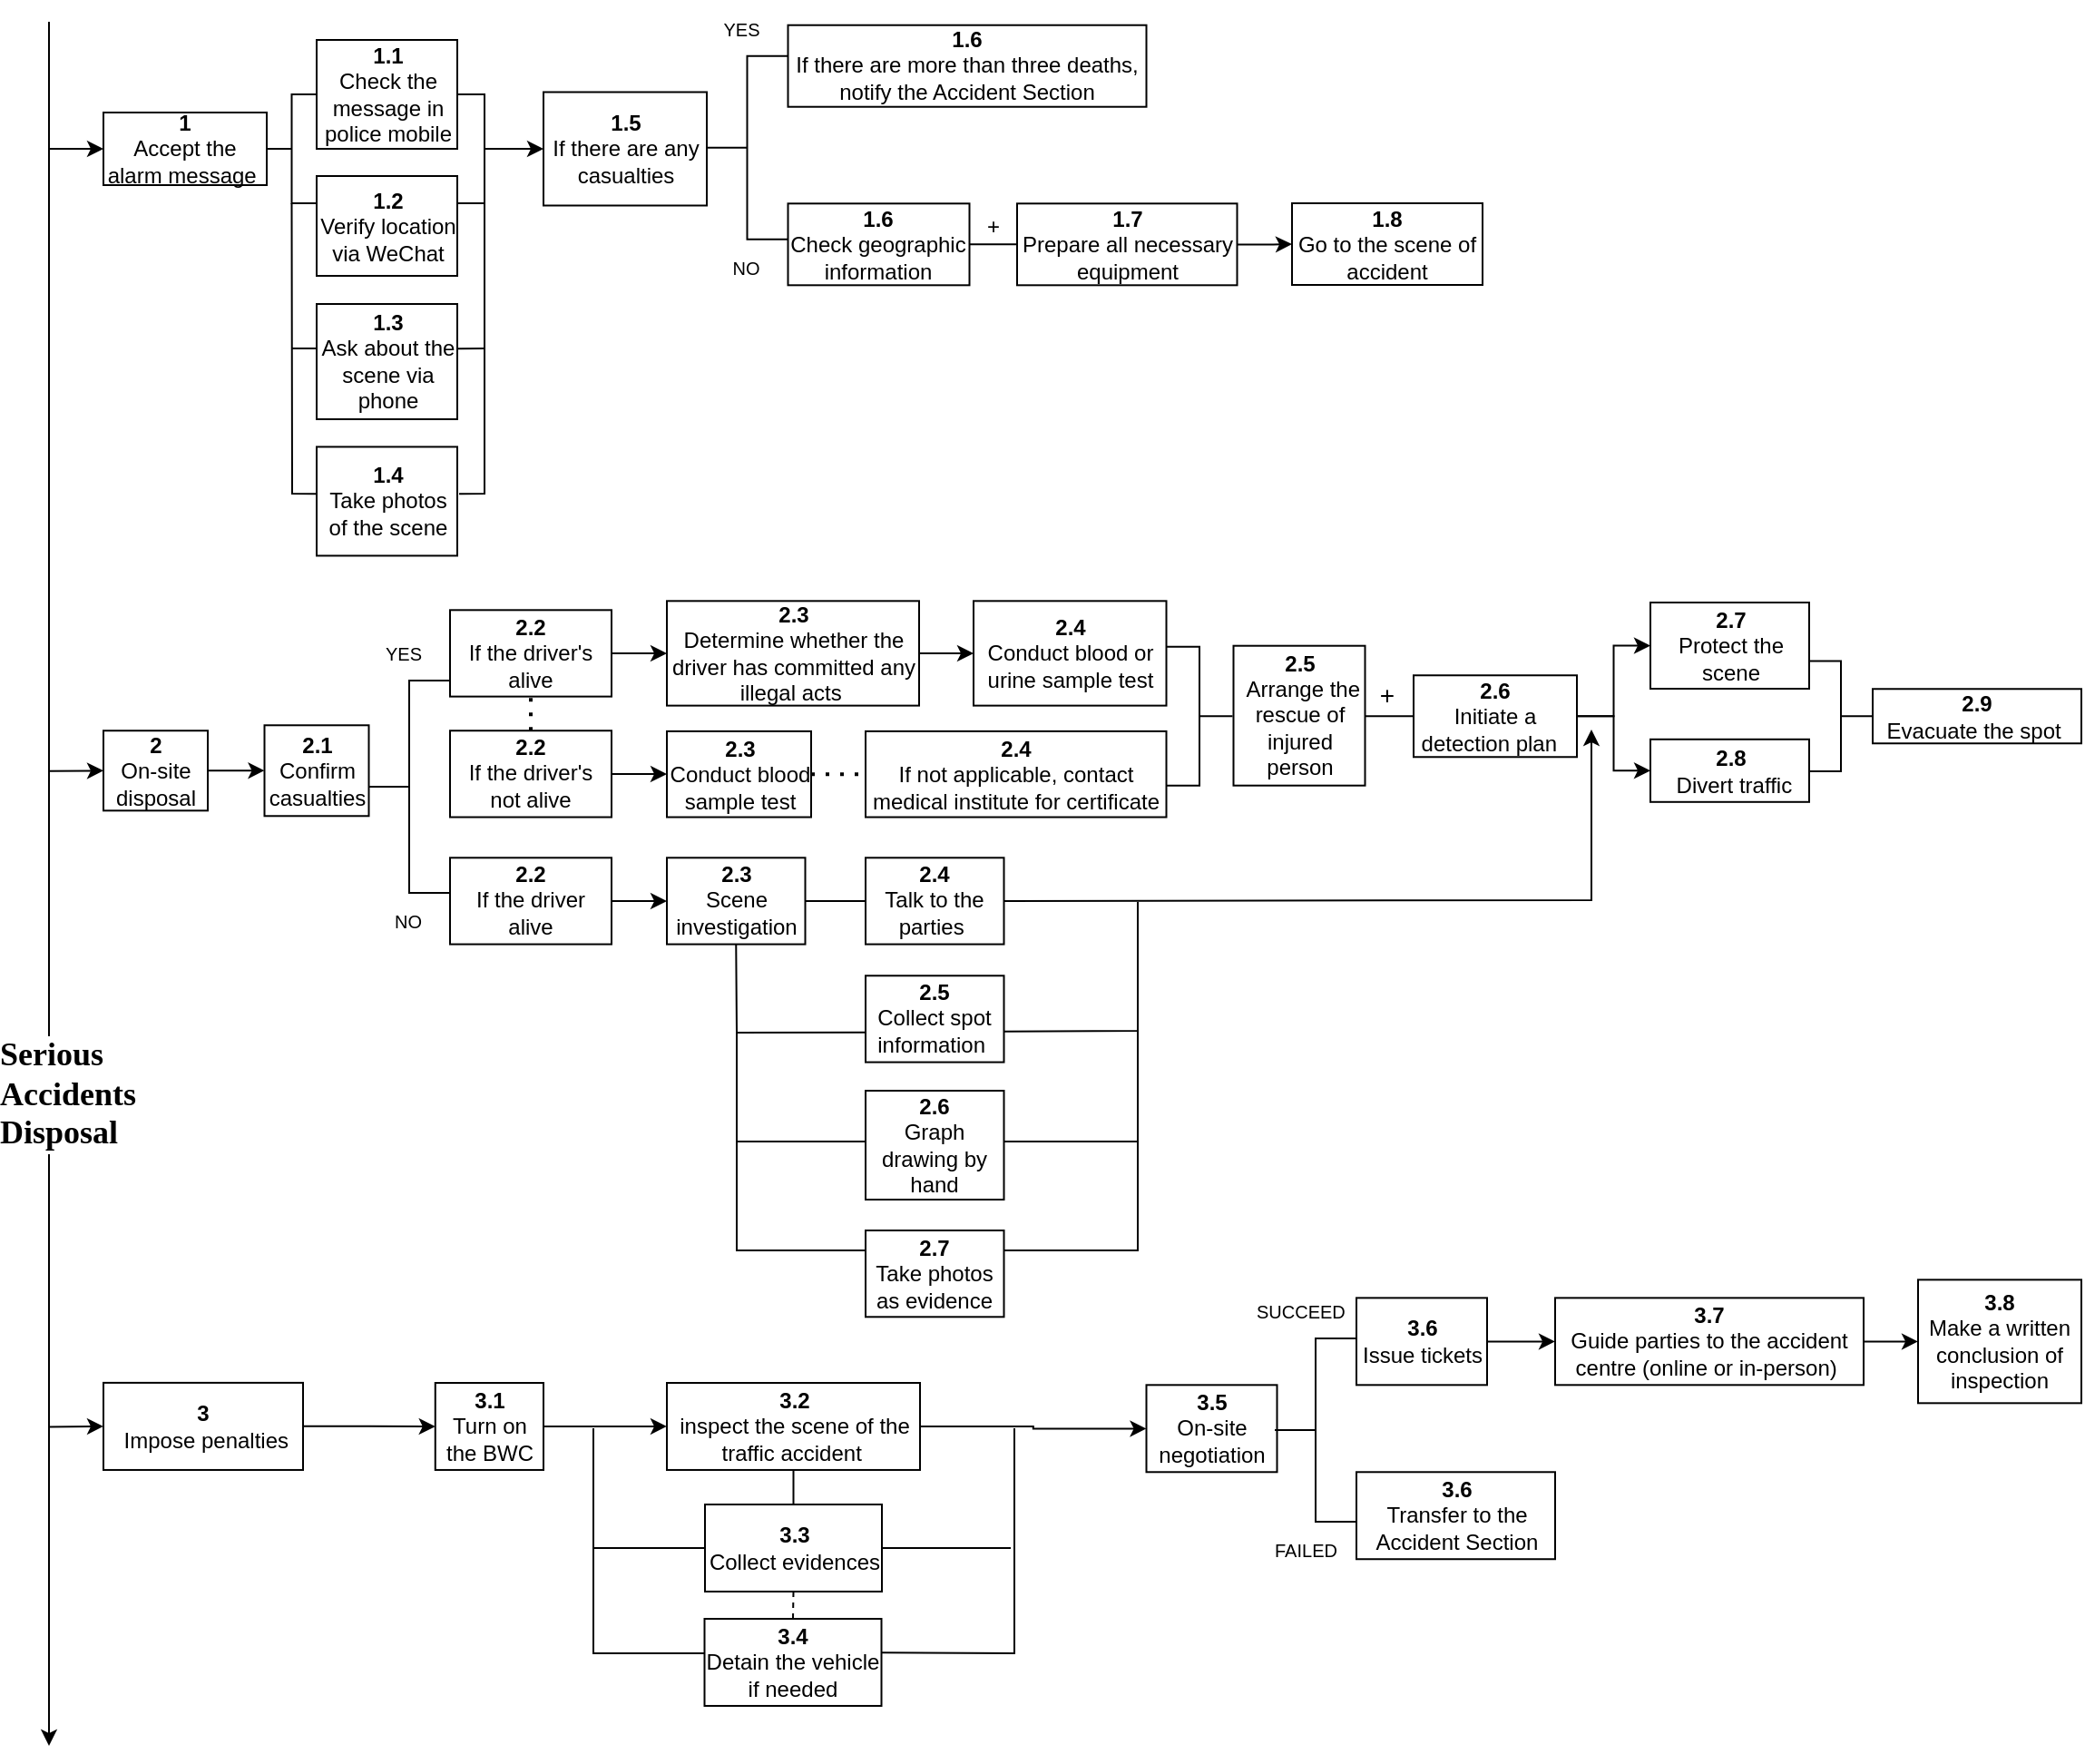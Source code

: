 <mxfile version="16.2.6" type="github" pages="4">
  <diagram id="WiBwuXCG9hDuX8GpaEaw" name="accident">
    <mxGraphModel dx="1453" dy="986" grid="1" gridSize="10" guides="1" tooltips="1" connect="1" arrows="1" fold="1" page="1" pageScale="1" pageWidth="1500" pageHeight="1800" math="0" shadow="0">
      <root>
        <mxCell id="0" />
        <mxCell id="1" parent="0" />
        <mxCell id="iNzH9nASQERAoEXpGLzl-1" value="" style="endArrow=classic;html=1;rounded=0;" parent="1" edge="1">
          <mxGeometry relative="1" as="geometry">
            <mxPoint x="30" y="20" as="sourcePoint" />
            <mxPoint x="30" y="970" as="targetPoint" />
          </mxGeometry>
        </mxCell>
        <mxCell id="iNzH9nASQERAoEXpGLzl-2" value="&lt;p class=&quot;MsoNormal&quot; style=&quot;margin: 0pt 0pt 0.0pt ; text-align: justify ; font-family: &amp;#34;times new roman&amp;#34;&quot;&gt;&lt;font size=&quot;4&quot;&gt;&lt;b&gt;Serious&lt;/b&gt;&lt;/font&gt;&lt;/p&gt;&lt;p class=&quot;MsoNormal&quot; style=&quot;margin: 0pt 0pt 0.0pt ; text-align: justify ; font-family: &amp;#34;times new roman&amp;#34;&quot;&gt;&lt;font size=&quot;4&quot;&gt;&lt;b&gt;Accidents&lt;/b&gt;&lt;/font&gt;&lt;/p&gt;&lt;p class=&quot;MsoNormal&quot; style=&quot;margin: 0pt 0pt 0.0pt ; text-align: justify ; font-family: &amp;#34;times new roman&amp;#34;&quot;&gt;&lt;font size=&quot;4&quot;&gt;&lt;b&gt;Disposal&lt;/b&gt;&lt;/font&gt;&lt;/p&gt;" style="edgeLabel;resizable=0;html=1;align=center;verticalAlign=middle;" parent="iNzH9nASQERAoEXpGLzl-1" connectable="0" vertex="1">
          <mxGeometry relative="1" as="geometry">
            <mxPoint x="10" y="116" as="offset" />
          </mxGeometry>
        </mxCell>
        <mxCell id="iNzH9nASQERAoEXpGLzl-5" value="" style="endArrow=classic;html=1;rounded=0;" parent="1" edge="1">
          <mxGeometry width="50" height="50" relative="1" as="geometry">
            <mxPoint x="30" y="90" as="sourcePoint" />
            <mxPoint x="60" y="90" as="targetPoint" />
          </mxGeometry>
        </mxCell>
        <mxCell id="iNzH9nASQERAoEXpGLzl-6" value="&lt;b&gt;1&lt;/b&gt;&lt;br&gt;Accept the alarm message&amp;nbsp;" style="rounded=0;whiteSpace=wrap;html=1;" parent="1" vertex="1">
          <mxGeometry x="60" y="70" width="90" height="40" as="geometry" />
        </mxCell>
        <mxCell id="iNzH9nASQERAoEXpGLzl-21" value="&lt;b&gt;1.3&lt;br&gt;&lt;/b&gt;Ask about the scene via phone" style="whiteSpace=wrap;html=1;rounded=0;" parent="1" vertex="1">
          <mxGeometry x="177.5" y="175.51" width="77.5" height="63.49" as="geometry" />
        </mxCell>
        <mxCell id="iNzH9nASQERAoEXpGLzl-28" value="&lt;b&gt;1.5&lt;/b&gt;&lt;br&gt;If there are any casualties" style="whiteSpace=wrap;html=1;rounded=0;" parent="1" vertex="1">
          <mxGeometry x="302.5" y="58.75" width="90" height="62.5" as="geometry" />
        </mxCell>
        <mxCell id="iNzH9nASQERAoEXpGLzl-405" value="&lt;b&gt;2&lt;br&gt;&lt;/b&gt;On-site&lt;br&gt;disposal" style="whiteSpace=wrap;html=1;rounded=0;" parent="1" vertex="1">
          <mxGeometry x="60" y="410.62" width="57.5" height="44.05" as="geometry" />
        </mxCell>
        <mxCell id="iNzH9nASQERAoEXpGLzl-410" value="" style="edgeStyle=orthogonalEdgeStyle;rounded=0;orthogonalLoop=1;jettySize=auto;html=1;exitX=1;exitY=0.5;exitDx=0;exitDy=0;" parent="1" source="iNzH9nASQERAoEXpGLzl-405" target="iNzH9nASQERAoEXpGLzl-409" edge="1">
          <mxGeometry relative="1" as="geometry" />
        </mxCell>
        <mxCell id="iNzH9nASQERAoEXpGLzl-409" value="&lt;b&gt;2.1&lt;/b&gt;&lt;br&gt;Confirm&lt;br&gt;casualties" style="rounded=0;whiteSpace=wrap;html=1;" parent="1" vertex="1">
          <mxGeometry x="148.75" y="407.64" width="57.5" height="50" as="geometry" />
        </mxCell>
        <mxCell id="iNzH9nASQERAoEXpGLzl-422" value="&lt;b&gt;2.9&lt;/b&gt;&lt;br&gt;Evacuate the spot&amp;nbsp;" style="rounded=0;whiteSpace=wrap;html=1;" parent="1" vertex="1">
          <mxGeometry x="1035" y="387.63" width="115" height="30" as="geometry" />
        </mxCell>
        <mxCell id="TPC7_fggb3ROqLGchiVC-23" value="" style="endArrow=classic;html=1;rounded=0;fontSize=10;entryX=0;entryY=0.5;entryDx=0;entryDy=0;" parent="1" target="iNzH9nASQERAoEXpGLzl-405" edge="1">
          <mxGeometry width="50" height="50" relative="1" as="geometry">
            <mxPoint x="30" y="432.85" as="sourcePoint" />
            <mxPoint x="540" y="310.58" as="targetPoint" />
          </mxGeometry>
        </mxCell>
        <mxCell id="TPC7_fggb3ROqLGchiVC-24" value="" style="strokeWidth=1;html=1;shape=mxgraph.flowchart.annotation_2;align=left;labelPosition=right;pointerEvents=1;" parent="1" vertex="1">
          <mxGeometry x="392.25" y="38.85" width="45" height="101.02" as="geometry" />
        </mxCell>
        <mxCell id="TPC7_fggb3ROqLGchiVC-25" value="" style="shape=table;startSize=0;container=1;collapsible=1;childLayout=tableLayout;fixedRows=1;rowLines=0;fontStyle=0;align=center;resizeLast=1;strokeColor=none;fillColor=none;collapsible=0;" parent="1" vertex="1">
          <mxGeometry x="363.75" y="8.85" width="60" height="30" as="geometry" />
        </mxCell>
        <mxCell id="TPC7_fggb3ROqLGchiVC-26" value="" style="shape=tableRow;horizontal=0;startSize=0;swimlaneHead=0;swimlaneBody=0;fillColor=none;collapsible=0;dropTarget=0;points=[[0,0.5],[1,0.5]];portConstraint=eastwest;top=0;left=0;right=0;bottom=0;strokeWidth=1;" parent="TPC7_fggb3ROqLGchiVC-25" vertex="1">
          <mxGeometry width="60" height="30" as="geometry" />
        </mxCell>
        <mxCell id="TPC7_fggb3ROqLGchiVC-27" value="" style="shape=partialRectangle;connectable=0;fillColor=none;top=0;left=0;bottom=0;right=0;editable=1;overflow=hidden;strokeWidth=1;" parent="TPC7_fggb3ROqLGchiVC-26" vertex="1">
          <mxGeometry width="30" height="30" as="geometry">
            <mxRectangle width="30" height="30" as="alternateBounds" />
          </mxGeometry>
        </mxCell>
        <mxCell id="TPC7_fggb3ROqLGchiVC-28" value="YES" style="shape=partialRectangle;connectable=0;fillColor=none;top=0;left=0;bottom=0;right=0;align=left;spacingLeft=6;overflow=hidden;strokeWidth=1;fontSize=10;" parent="TPC7_fggb3ROqLGchiVC-26" vertex="1">
          <mxGeometry x="30" width="30" height="30" as="geometry">
            <mxRectangle width="30" height="30" as="alternateBounds" />
          </mxGeometry>
        </mxCell>
        <mxCell id="TPC7_fggb3ROqLGchiVC-29" value="" style="shape=table;startSize=0;container=1;collapsible=1;childLayout=tableLayout;fixedRows=1;rowLines=0;fontStyle=0;align=center;resizeLast=1;strokeColor=none;fillColor=none;collapsible=0;" parent="1" vertex="1">
          <mxGeometry x="358.75" y="142.86" width="70" height="25.29" as="geometry" />
        </mxCell>
        <mxCell id="TPC7_fggb3ROqLGchiVC-30" value="" style="shape=tableRow;horizontal=0;startSize=0;swimlaneHead=0;swimlaneBody=0;fillColor=none;collapsible=0;dropTarget=0;points=[[0,0.5],[1,0.5]];portConstraint=eastwest;top=0;left=0;right=0;bottom=0;strokeWidth=1;" parent="TPC7_fggb3ROqLGchiVC-29" vertex="1">
          <mxGeometry width="70" height="25" as="geometry" />
        </mxCell>
        <mxCell id="TPC7_fggb3ROqLGchiVC-31" value="" style="shape=partialRectangle;connectable=0;fillColor=none;top=0;left=0;bottom=0;right=0;editable=1;overflow=hidden;strokeWidth=1;" parent="TPC7_fggb3ROqLGchiVC-30" vertex="1">
          <mxGeometry width="40" height="25" as="geometry">
            <mxRectangle width="40" height="25" as="alternateBounds" />
          </mxGeometry>
        </mxCell>
        <mxCell id="TPC7_fggb3ROqLGchiVC-32" value="NO" style="shape=partialRectangle;connectable=0;fillColor=none;top=0;left=0;bottom=0;right=0;align=left;spacingLeft=6;overflow=hidden;strokeWidth=1;fontSize=10;" parent="TPC7_fggb3ROqLGchiVC-30" vertex="1">
          <mxGeometry x="40" width="30" height="25" as="geometry">
            <mxRectangle width="30" height="25" as="alternateBounds" />
          </mxGeometry>
        </mxCell>
        <mxCell id="xpSdwuTDa9wu3yvvVh7K-15" value="" style="edgeStyle=orthogonalEdgeStyle;rounded=0;orthogonalLoop=1;jettySize=auto;html=1;" edge="1" parent="1" source="TPC7_fggb3ROqLGchiVC-33" target="xpSdwuTDa9wu3yvvVh7K-14">
          <mxGeometry relative="1" as="geometry" />
        </mxCell>
        <mxCell id="TPC7_fggb3ROqLGchiVC-33" value="&lt;b&gt;2.3&lt;/b&gt;&lt;br&gt;Determine whether the driver has committed any illegal acts&amp;nbsp;" style="rounded=0;whiteSpace=wrap;html=1;" parent="1" vertex="1">
          <mxGeometry x="370.5" y="339.16" width="139" height="57.65" as="geometry" />
        </mxCell>
        <mxCell id="F4VR1xOrTA5nXkjj_Qdz-2" value="" style="endArrow=classic;html=1;rounded=0;entryX=0;entryY=0.5;entryDx=0;entryDy=0;" parent="1" target="iNzH9nASQERAoEXpGLzl-28" edge="1">
          <mxGeometry width="50" height="50" relative="1" as="geometry">
            <mxPoint x="250" y="120" as="sourcePoint" />
            <mxPoint x="590" y="340" as="targetPoint" />
            <Array as="points">
              <mxPoint x="270" y="120" />
              <mxPoint x="270" y="90" />
            </Array>
          </mxGeometry>
        </mxCell>
        <mxCell id="F4VR1xOrTA5nXkjj_Qdz-3" value="" style="strokeWidth=1;html=1;shape=mxgraph.flowchart.annotation_2;align=left;labelPosition=right;pointerEvents=1;" parent="1" vertex="1">
          <mxGeometry x="150" y="60" width="27.5" height="60" as="geometry" />
        </mxCell>
        <mxCell id="F4VR1xOrTA5nXkjj_Qdz-4" value="&lt;b&gt;1.1&lt;/b&gt;&lt;br&gt;Check the message in police mobile" style="whiteSpace=wrap;html=1;rounded=0;" parent="1" vertex="1">
          <mxGeometry x="177.5" y="30.0" width="77.5" height="60" as="geometry" />
        </mxCell>
        <mxCell id="F4VR1xOrTA5nXkjj_Qdz-5" value="&lt;b&gt;1.2&lt;br&gt;&lt;/b&gt;Verify location &amp;nbsp;via WeChat&amp;nbsp;" style="whiteSpace=wrap;html=1;rounded=0;" parent="1" vertex="1">
          <mxGeometry x="177.5" y="105" width="77.5" height="55" as="geometry" />
        </mxCell>
        <mxCell id="F4VR1xOrTA5nXkjj_Qdz-7" value="" style="endArrow=none;html=1;rounded=0;entryX=-0.003;entryY=0.431;entryDx=0;entryDy=0;exitX=0.5;exitY=1;exitDx=0;exitDy=0;exitPerimeter=0;entryPerimeter=0;" parent="1" source="F4VR1xOrTA5nXkjj_Qdz-3" target="ppNwNoVWmJoiiVDWVvnq-6" edge="1">
          <mxGeometry width="50" height="50" relative="1" as="geometry">
            <mxPoint x="230" y="200" as="sourcePoint" />
            <mxPoint x="280" y="150" as="targetPoint" />
            <Array as="points">
              <mxPoint x="164" y="280" />
            </Array>
          </mxGeometry>
        </mxCell>
        <mxCell id="F4VR1xOrTA5nXkjj_Qdz-10" value="" style="endArrow=none;html=1;rounded=0;entryX=1;entryY=0.5;entryDx=0;entryDy=0;exitX=1.013;exitY=0.432;exitDx=0;exitDy=0;exitPerimeter=0;" parent="1" source="ppNwNoVWmJoiiVDWVvnq-6" target="F4VR1xOrTA5nXkjj_Qdz-4" edge="1">
          <mxGeometry width="50" height="50" relative="1" as="geometry">
            <mxPoint x="255" y="210" as="sourcePoint" />
            <mxPoint x="330" y="120" as="targetPoint" />
            <Array as="points">
              <mxPoint x="270" y="280" />
              <mxPoint x="270" y="120" />
              <mxPoint x="270" y="60" />
            </Array>
          </mxGeometry>
        </mxCell>
        <mxCell id="F4VR1xOrTA5nXkjj_Qdz-11" value="&lt;b&gt;1.6&lt;/b&gt;&lt;br&gt;If there are more than three deaths, notify the Accident Section" style="whiteSpace=wrap;html=1;rounded=0;" parent="1" vertex="1">
          <mxGeometry x="437.25" y="21.86" width="197.5" height="45" as="geometry" />
        </mxCell>
        <mxCell id="F4VR1xOrTA5nXkjj_Qdz-13" value="&lt;b&gt;1.6&lt;/b&gt;&lt;br&gt;Check geographic information" style="whiteSpace=wrap;html=1;rounded=0;" parent="1" vertex="1">
          <mxGeometry x="437.25" y="120.16" width="100" height="45" as="geometry" />
        </mxCell>
        <mxCell id="xpSdwuTDa9wu3yvvVh7K-4" value="" style="edgeStyle=orthogonalEdgeStyle;rounded=0;orthogonalLoop=1;jettySize=auto;html=1;" edge="1" parent="1" source="F4VR1xOrTA5nXkjj_Qdz-15" target="xpSdwuTDa9wu3yvvVh7K-3">
          <mxGeometry relative="1" as="geometry" />
        </mxCell>
        <mxCell id="F4VR1xOrTA5nXkjj_Qdz-15" value="&lt;b&gt;1.7&lt;/b&gt;&lt;br&gt;Prepare all necessary equipment" style="whiteSpace=wrap;html=1;rounded=0;" parent="1" vertex="1">
          <mxGeometry x="563.5" y="120.16" width="121.25" height="45" as="geometry" />
        </mxCell>
        <mxCell id="xpSdwuTDa9wu3yvvVh7K-35" value="" style="edgeStyle=orthogonalEdgeStyle;rounded=0;orthogonalLoop=1;jettySize=auto;html=1;fontSize=14;entryX=0;entryY=0.5;entryDx=0;entryDy=0;" edge="1" parent="1" source="Ud4e308_yUAF_StZVIeg-43" target="xpSdwuTDa9wu3yvvVh7K-36">
          <mxGeometry relative="1" as="geometry" />
        </mxCell>
        <mxCell id="Ud4e308_yUAF_StZVIeg-43" value="&lt;b&gt;2.6&lt;/b&gt;&lt;br&gt;Initiate a detection plan &amp;nbsp;" style="rounded=0;whiteSpace=wrap;html=1;" parent="1" vertex="1">
          <mxGeometry x="782" y="380.13" width="90" height="45" as="geometry" />
        </mxCell>
        <mxCell id="Ud4e308_yUAF_StZVIeg-57" value="&lt;b&gt;2.5&lt;/b&gt;&lt;br&gt;&amp;nbsp;Arrange the rescue of injured person" style="rounded=0;whiteSpace=wrap;html=1;" parent="1" vertex="1">
          <mxGeometry x="682.75" y="363.85" width="72.5" height="77" as="geometry" />
        </mxCell>
        <mxCell id="Ud4e308_yUAF_StZVIeg-59" value="" style="strokeWidth=1;html=1;shape=mxgraph.flowchart.annotation_2;align=left;labelPosition=right;pointerEvents=1;rotation=-180;" parent="1" vertex="1">
          <mxGeometry x="645.75" y="364.41" width="36.5" height="76.44" as="geometry" />
        </mxCell>
        <mxCell id="ppNwNoVWmJoiiVDWVvnq-6" value="&lt;b&gt;1.4&lt;br&gt;&lt;/b&gt;Take photos of the scene" style="whiteSpace=wrap;html=1;rounded=0;" parent="1" vertex="1">
          <mxGeometry x="177.5" y="254.22" width="77.5" height="60" as="geometry" />
        </mxCell>
        <mxCell id="ppNwNoVWmJoiiVDWVvnq-10" value="" style="endArrow=none;html=1;rounded=0;exitX=1.001;exitY=0.387;exitDx=0;exitDy=0;exitPerimeter=0;" parent="1" source="iNzH9nASQERAoEXpGLzl-21" edge="1">
          <mxGeometry width="50" height="50" relative="1" as="geometry">
            <mxPoint x="260" y="200" as="sourcePoint" />
            <mxPoint x="270" y="200" as="targetPoint" />
          </mxGeometry>
        </mxCell>
        <mxCell id="ppNwNoVWmJoiiVDWVvnq-11" value="" style="endArrow=none;html=1;rounded=0;entryX=0.001;entryY=0.386;entryDx=0;entryDy=0;entryPerimeter=0;" parent="1" target="iNzH9nASQERAoEXpGLzl-21" edge="1">
          <mxGeometry width="50" height="50" relative="1" as="geometry">
            <mxPoint x="164" y="200" as="sourcePoint" />
            <mxPoint x="173" y="200" as="targetPoint" />
            <Array as="points" />
          </mxGeometry>
        </mxCell>
        <mxCell id="xpSdwuTDa9wu3yvvVh7K-1" value="" style="endArrow=none;html=1;rounded=0;entryX=0;entryY=0.5;entryDx=0;entryDy=0;exitX=1;exitY=0.5;exitDx=0;exitDy=0;" edge="1" parent="1" source="F4VR1xOrTA5nXkjj_Qdz-13" target="F4VR1xOrTA5nXkjj_Qdz-15">
          <mxGeometry width="50" height="50" relative="1" as="geometry">
            <mxPoint x="594.75" y="69.36" as="sourcePoint" />
            <mxPoint x="644.75" y="19.36" as="targetPoint" />
          </mxGeometry>
        </mxCell>
        <mxCell id="xpSdwuTDa9wu3yvvVh7K-2" value="+" style="text;html=1;align=center;verticalAlign=middle;resizable=0;points=[];autosize=1;strokeColor=none;fillColor=none;" vertex="1" parent="1">
          <mxGeometry x="539.5" y="122.86" width="20" height="20" as="geometry" />
        </mxCell>
        <mxCell id="xpSdwuTDa9wu3yvvVh7K-3" value="&lt;b&gt;1.8&lt;/b&gt;&lt;br&gt;Go to the scene of accident" style="whiteSpace=wrap;html=1;rounded=0;" vertex="1" parent="1">
          <mxGeometry x="715" y="120" width="105" height="45" as="geometry" />
        </mxCell>
        <mxCell id="xpSdwuTDa9wu3yvvVh7K-5" value="" style="strokeWidth=1;html=1;shape=mxgraph.flowchart.annotation_2;align=left;labelPosition=right;pointerEvents=1;" vertex="1" parent="1">
          <mxGeometry x="206" y="382.99" width="45" height="117.01" as="geometry" />
        </mxCell>
        <mxCell id="xpSdwuTDa9wu3yvvVh7K-6" value="" style="shape=table;startSize=0;container=1;collapsible=1;childLayout=tableLayout;fixedRows=1;rowLines=0;fontStyle=0;align=center;resizeLast=1;strokeColor=none;fillColor=none;collapsible=0;" vertex="1" parent="1">
          <mxGeometry x="177.5" y="352.99" width="60" height="30" as="geometry" />
        </mxCell>
        <mxCell id="xpSdwuTDa9wu3yvvVh7K-7" value="" style="shape=tableRow;horizontal=0;startSize=0;swimlaneHead=0;swimlaneBody=0;fillColor=none;collapsible=0;dropTarget=0;points=[[0,0.5],[1,0.5]];portConstraint=eastwest;top=0;left=0;right=0;bottom=0;strokeWidth=1;" vertex="1" parent="xpSdwuTDa9wu3yvvVh7K-6">
          <mxGeometry width="60" height="30" as="geometry" />
        </mxCell>
        <mxCell id="xpSdwuTDa9wu3yvvVh7K-8" value="" style="shape=partialRectangle;connectable=0;fillColor=none;top=0;left=0;bottom=0;right=0;editable=1;overflow=hidden;strokeWidth=1;" vertex="1" parent="xpSdwuTDa9wu3yvvVh7K-7">
          <mxGeometry width="30" height="30" as="geometry">
            <mxRectangle width="30" height="30" as="alternateBounds" />
          </mxGeometry>
        </mxCell>
        <mxCell id="xpSdwuTDa9wu3yvvVh7K-9" value="YES" style="shape=partialRectangle;connectable=0;fillColor=none;top=0;left=0;bottom=0;right=0;align=left;spacingLeft=6;overflow=hidden;strokeWidth=1;fontSize=10;" vertex="1" parent="xpSdwuTDa9wu3yvvVh7K-7">
          <mxGeometry x="30" width="30" height="30" as="geometry">
            <mxRectangle width="30" height="30" as="alternateBounds" />
          </mxGeometry>
        </mxCell>
        <mxCell id="xpSdwuTDa9wu3yvvVh7K-10" value="" style="shape=table;startSize=0;container=1;collapsible=1;childLayout=tableLayout;fixedRows=1;rowLines=0;fontStyle=0;align=center;resizeLast=1;strokeColor=none;fillColor=none;collapsible=0;" vertex="1" parent="1">
          <mxGeometry x="172.5" y="503.01" width="70" height="25.29" as="geometry" />
        </mxCell>
        <mxCell id="xpSdwuTDa9wu3yvvVh7K-11" value="" style="shape=tableRow;horizontal=0;startSize=0;swimlaneHead=0;swimlaneBody=0;fillColor=none;collapsible=0;dropTarget=0;points=[[0,0.5],[1,0.5]];portConstraint=eastwest;top=0;left=0;right=0;bottom=0;strokeWidth=1;" vertex="1" parent="xpSdwuTDa9wu3yvvVh7K-10">
          <mxGeometry width="70" height="25" as="geometry" />
        </mxCell>
        <mxCell id="xpSdwuTDa9wu3yvvVh7K-12" value="" style="shape=partialRectangle;connectable=0;fillColor=none;top=0;left=0;bottom=0;right=0;editable=1;overflow=hidden;strokeWidth=1;" vertex="1" parent="xpSdwuTDa9wu3yvvVh7K-11">
          <mxGeometry width="40" height="25" as="geometry">
            <mxRectangle width="40" height="25" as="alternateBounds" />
          </mxGeometry>
        </mxCell>
        <mxCell id="xpSdwuTDa9wu3yvvVh7K-13" value="NO" style="shape=partialRectangle;connectable=0;fillColor=none;top=0;left=0;bottom=0;right=0;align=left;spacingLeft=6;overflow=hidden;strokeWidth=1;fontSize=10;" vertex="1" parent="xpSdwuTDa9wu3yvvVh7K-11">
          <mxGeometry x="40" width="30" height="25" as="geometry">
            <mxRectangle width="30" height="25" as="alternateBounds" />
          </mxGeometry>
        </mxCell>
        <mxCell id="xpSdwuTDa9wu3yvvVh7K-14" value="&lt;b&gt;2.4&lt;/b&gt;&lt;br&gt;Conduct blood or urine sample test" style="rounded=0;whiteSpace=wrap;html=1;" vertex="1" parent="1">
          <mxGeometry x="539.5" y="339.16" width="106.25" height="57.65" as="geometry" />
        </mxCell>
        <mxCell id="xpSdwuTDa9wu3yvvVh7K-18" value="" style="edgeStyle=orthogonalEdgeStyle;rounded=0;orthogonalLoop=1;jettySize=auto;html=1;" edge="1" parent="1" source="xpSdwuTDa9wu3yvvVh7K-17" target="TPC7_fggb3ROqLGchiVC-33">
          <mxGeometry relative="1" as="geometry" />
        </mxCell>
        <mxCell id="xpSdwuTDa9wu3yvvVh7K-17" value="&lt;b&gt;2.2&lt;/b&gt;&lt;br&gt;If the driver&#39;s alive" style="rounded=0;whiteSpace=wrap;html=1;" vertex="1" parent="1">
          <mxGeometry x="251" y="344.16" width="89" height="47.65" as="geometry" />
        </mxCell>
        <mxCell id="xpSdwuTDa9wu3yvvVh7K-23" value="" style="edgeStyle=orthogonalEdgeStyle;rounded=0;orthogonalLoop=1;jettySize=auto;html=1;" edge="1" parent="1" source="xpSdwuTDa9wu3yvvVh7K-19" target="xpSdwuTDa9wu3yvvVh7K-22">
          <mxGeometry relative="1" as="geometry" />
        </mxCell>
        <mxCell id="xpSdwuTDa9wu3yvvVh7K-19" value="&lt;b&gt;2.2&lt;/b&gt;&lt;br&gt;If the driver&#39;s not alive" style="rounded=0;whiteSpace=wrap;html=1;" vertex="1" parent="1">
          <mxGeometry x="251" y="410.62" width="89" height="47.65" as="geometry" />
        </mxCell>
        <mxCell id="xpSdwuTDa9wu3yvvVh7K-40" value="" style="edgeStyle=orthogonalEdgeStyle;rounded=0;orthogonalLoop=1;jettySize=auto;html=1;fontSize=14;" edge="1" parent="1" source="xpSdwuTDa9wu3yvvVh7K-20" target="xpSdwuTDa9wu3yvvVh7K-39">
          <mxGeometry relative="1" as="geometry" />
        </mxCell>
        <mxCell id="xpSdwuTDa9wu3yvvVh7K-20" value="&lt;b&gt;2.2&lt;/b&gt;&lt;br&gt;If the driver alive" style="rounded=0;whiteSpace=wrap;html=1;" vertex="1" parent="1">
          <mxGeometry x="251" y="480.65" width="89" height="47.65" as="geometry" />
        </mxCell>
        <mxCell id="xpSdwuTDa9wu3yvvVh7K-22" value="&lt;b&gt;2.3&lt;/b&gt;&lt;br&gt;Conduct blood sample test" style="rounded=0;whiteSpace=wrap;html=1;" vertex="1" parent="1">
          <mxGeometry x="370.5" y="410.94" width="79.5" height="47.33" as="geometry" />
        </mxCell>
        <mxCell id="xpSdwuTDa9wu3yvvVh7K-24" value="&lt;b&gt;2.4&lt;/b&gt;&lt;br&gt;If not applicable, contact medical institute for certificate" style="rounded=0;whiteSpace=wrap;html=1;" vertex="1" parent="1">
          <mxGeometry x="480" y="410.94" width="165.75" height="47.33" as="geometry" />
        </mxCell>
        <mxCell id="xpSdwuTDa9wu3yvvVh7K-25" value="" style="endArrow=none;dashed=1;html=1;dashPattern=1 3;strokeWidth=2;rounded=0;entryX=0;entryY=0.5;entryDx=0;entryDy=0;exitX=1;exitY=0.5;exitDx=0;exitDy=0;" edge="1" parent="1" source="xpSdwuTDa9wu3yvvVh7K-22" target="xpSdwuTDa9wu3yvvVh7K-24">
          <mxGeometry width="50" height="50" relative="1" as="geometry">
            <mxPoint x="440" y="490" as="sourcePoint" />
            <mxPoint x="490" y="440" as="targetPoint" />
          </mxGeometry>
        </mxCell>
        <mxCell id="xpSdwuTDa9wu3yvvVh7K-29" value="" style="endArrow=none;dashed=1;html=1;dashPattern=1 3;strokeWidth=2;rounded=0;entryX=0.5;entryY=1;entryDx=0;entryDy=0;exitX=0.5;exitY=0;exitDx=0;exitDy=0;" edge="1" parent="1" source="xpSdwuTDa9wu3yvvVh7K-19" target="xpSdwuTDa9wu3yvvVh7K-17">
          <mxGeometry width="50" height="50" relative="1" as="geometry">
            <mxPoint x="430" y="480" as="sourcePoint" />
            <mxPoint x="480" y="430" as="targetPoint" />
          </mxGeometry>
        </mxCell>
        <mxCell id="xpSdwuTDa9wu3yvvVh7K-33" value="+" style="endArrow=none;html=1;rounded=0;fontSize=14;entryX=0;entryY=0.5;entryDx=0;entryDy=0;exitX=1;exitY=0.5;exitDx=0;exitDy=0;" edge="1" parent="1" target="Ud4e308_yUAF_StZVIeg-43">
          <mxGeometry x="-0.091" y="12" width="50" height="50" relative="1" as="geometry">
            <mxPoint x="755.25" y="402.64" as="sourcePoint" />
            <mxPoint x="602" y="521" as="targetPoint" />
            <mxPoint as="offset" />
          </mxGeometry>
        </mxCell>
        <mxCell id="xpSdwuTDa9wu3yvvVh7K-34" value="&lt;b&gt;2.7&lt;/b&gt;&lt;br&gt;Protect the scene" style="rounded=0;whiteSpace=wrap;html=1;" vertex="1" parent="1">
          <mxGeometry x="912.5" y="340" width="87.5" height="47.5" as="geometry" />
        </mxCell>
        <mxCell id="xpSdwuTDa9wu3yvvVh7K-36" value="&lt;b&gt;2.8&lt;/b&gt;&lt;br&gt;&amp;nbsp;Divert traffic" style="rounded=0;whiteSpace=wrap;html=1;" vertex="1" parent="1">
          <mxGeometry x="912.5" y="415.39" width="87.5" height="34.51" as="geometry" />
        </mxCell>
        <mxCell id="xpSdwuTDa9wu3yvvVh7K-37" value="" style="edgeStyle=orthogonalEdgeStyle;rounded=0;orthogonalLoop=1;jettySize=auto;html=1;fontSize=14;entryX=0;entryY=0.5;entryDx=0;entryDy=0;exitX=1;exitY=0.5;exitDx=0;exitDy=0;" edge="1" parent="1" source="Ud4e308_yUAF_StZVIeg-43" target="xpSdwuTDa9wu3yvvVh7K-34">
          <mxGeometry relative="1" as="geometry">
            <mxPoint x="882.0" y="412.622" as="sourcePoint" />
            <mxPoint x="922.5" y="433.595" as="targetPoint" />
          </mxGeometry>
        </mxCell>
        <mxCell id="xpSdwuTDa9wu3yvvVh7K-38" value="" style="strokeWidth=1;html=1;shape=mxgraph.flowchart.annotation_2;align=left;labelPosition=right;pointerEvents=1;rotation=-180;" vertex="1" parent="1">
          <mxGeometry x="1000" y="372.27" width="35" height="60.72" as="geometry" />
        </mxCell>
        <mxCell id="xpSdwuTDa9wu3yvvVh7K-39" value="&lt;b&gt;2.3&lt;/b&gt;&lt;br&gt;Scene investigation" style="rounded=0;whiteSpace=wrap;html=1;" vertex="1" parent="1">
          <mxGeometry x="370.5" y="480.65" width="76.25" height="47.65" as="geometry" />
        </mxCell>
        <mxCell id="xpSdwuTDa9wu3yvvVh7K-41" value="&lt;b&gt;2.5&lt;/b&gt;&lt;br&gt;Collect spot information&amp;nbsp;" style="rounded=0;whiteSpace=wrap;html=1;" vertex="1" parent="1">
          <mxGeometry x="480" y="545.64" width="76.25" height="47.65" as="geometry" />
        </mxCell>
        <mxCell id="xpSdwuTDa9wu3yvvVh7K-43" value="&lt;b&gt;2.4&lt;/b&gt;&lt;br&gt;Talk to the parties&amp;nbsp;" style="rounded=0;whiteSpace=wrap;html=1;" vertex="1" parent="1">
          <mxGeometry x="480" y="480.65" width="76.25" height="47.65" as="geometry" />
        </mxCell>
        <mxCell id="xpSdwuTDa9wu3yvvVh7K-44" value="&lt;b&gt;2.6&lt;/b&gt;&lt;br&gt;Graph drawing by hand" style="rounded=0;whiteSpace=wrap;html=1;" vertex="1" parent="1">
          <mxGeometry x="480" y="609" width="76.25" height="60" as="geometry" />
        </mxCell>
        <mxCell id="xpSdwuTDa9wu3yvvVh7K-51" value="" style="endArrow=none;html=1;rounded=0;fontSize=14;entryX=0;entryY=0.5;entryDx=0;entryDy=0;exitX=1;exitY=0.5;exitDx=0;exitDy=0;" edge="1" parent="1" source="xpSdwuTDa9wu3yvvVh7K-39" target="xpSdwuTDa9wu3yvvVh7K-43">
          <mxGeometry width="50" height="50" relative="1" as="geometry">
            <mxPoint x="670" y="480" as="sourcePoint" />
            <mxPoint x="720" y="430" as="targetPoint" />
          </mxGeometry>
        </mxCell>
        <mxCell id="xpSdwuTDa9wu3yvvVh7K-52" value="" style="endArrow=none;html=1;rounded=0;fontSize=14;entryX=-0.004;entryY=0.719;entryDx=0;entryDy=0;entryPerimeter=0;exitX=0.5;exitY=1;exitDx=0;exitDy=0;" edge="1" parent="1" source="xpSdwuTDa9wu3yvvVh7K-39">
          <mxGeometry width="50" height="50" relative="1" as="geometry">
            <mxPoint x="390" y="577" as="sourcePoint" />
            <mxPoint x="479.695" y="576.9" as="targetPoint" />
            <Array as="points">
              <mxPoint x="409" y="577" />
            </Array>
          </mxGeometry>
        </mxCell>
        <mxCell id="xpSdwuTDa9wu3yvvVh7K-53" value="" style="endArrow=none;html=1;rounded=0;fontSize=14;entryX=0;entryY=0.5;entryDx=0;entryDy=0;" edge="1" parent="1">
          <mxGeometry width="50" height="50" relative="1" as="geometry">
            <mxPoint x="409" y="577" as="sourcePoint" />
            <mxPoint x="480" y="637" as="targetPoint" />
            <Array as="points">
              <mxPoint x="409" y="637" />
              <mxPoint x="460" y="637" />
            </Array>
          </mxGeometry>
        </mxCell>
        <mxCell id="xpSdwuTDa9wu3yvvVh7K-58" value="" style="endArrow=none;html=1;rounded=0;fontSize=14;exitX=1;exitY=0.75;exitDx=0;exitDy=0;" edge="1" parent="1">
          <mxGeometry width="50" height="50" relative="1" as="geometry">
            <mxPoint x="556.25" y="576.377" as="sourcePoint" />
            <mxPoint x="630" y="505" as="targetPoint" />
            <Array as="points">
              <mxPoint x="630" y="576" />
            </Array>
          </mxGeometry>
        </mxCell>
        <mxCell id="xpSdwuTDa9wu3yvvVh7K-59" value="" style="endArrow=none;html=1;rounded=0;fontSize=14;" edge="1" parent="1">
          <mxGeometry width="50" height="50" relative="1" as="geometry">
            <mxPoint x="556.25" y="637" as="sourcePoint" />
            <mxPoint x="630" y="574" as="targetPoint" />
            <Array as="points">
              <mxPoint x="630" y="637" />
              <mxPoint x="630" y="584" />
            </Array>
          </mxGeometry>
        </mxCell>
        <mxCell id="xpSdwuTDa9wu3yvvVh7K-60" value="" style="endArrow=classic;html=1;rounded=0;fontSize=14;exitX=1;exitY=0.5;exitDx=0;exitDy=0;" edge="1" parent="1" source="xpSdwuTDa9wu3yvvVh7K-43">
          <mxGeometry width="50" height="50" relative="1" as="geometry">
            <mxPoint x="662.25" y="504.475" as="sourcePoint" />
            <mxPoint x="880" y="410" as="targetPoint" />
            <Array as="points">
              <mxPoint x="880" y="504" />
            </Array>
          </mxGeometry>
        </mxCell>
        <mxCell id="xpSdwuTDa9wu3yvvVh7K-65" value="" style="edgeStyle=orthogonalEdgeStyle;rounded=0;orthogonalLoop=1;jettySize=auto;html=1;fontSize=14;" edge="1" parent="1" source="xpSdwuTDa9wu3yvvVh7K-62" target="xpSdwuTDa9wu3yvvVh7K-64">
          <mxGeometry relative="1" as="geometry" />
        </mxCell>
        <mxCell id="xpSdwuTDa9wu3yvvVh7K-62" value="&lt;b&gt;3&lt;br&gt;&lt;/b&gt;&amp;nbsp;Impose penalties" style="whiteSpace=wrap;html=1;rounded=0;" vertex="1" parent="1">
          <mxGeometry x="60" y="769.94" width="110" height="48.04" as="geometry" />
        </mxCell>
        <mxCell id="xpSdwuTDa9wu3yvvVh7K-63" value="" style="endArrow=classic;html=1;rounded=0;fontSize=10;entryX=0;entryY=0.5;entryDx=0;entryDy=0;" edge="1" parent="1" target="xpSdwuTDa9wu3yvvVh7K-62">
          <mxGeometry width="50" height="50" relative="1" as="geometry">
            <mxPoint x="30" y="794.19" as="sourcePoint" />
            <mxPoint x="540" y="671.92" as="targetPoint" />
          </mxGeometry>
        </mxCell>
        <mxCell id="xpSdwuTDa9wu3yvvVh7K-70" value="" style="edgeStyle=orthogonalEdgeStyle;rounded=0;orthogonalLoop=1;jettySize=auto;html=1;fontSize=14;" edge="1" parent="1" source="xpSdwuTDa9wu3yvvVh7K-64" target="xpSdwuTDa9wu3yvvVh7K-69">
          <mxGeometry relative="1" as="geometry" />
        </mxCell>
        <mxCell id="xpSdwuTDa9wu3yvvVh7K-64" value="&lt;b&gt;3.1&lt;/b&gt;&lt;br&gt;Turn on the BWC" style="rounded=0;whiteSpace=wrap;html=1;" vertex="1" parent="1">
          <mxGeometry x="242.88" y="770" width="59.62" height="47.98" as="geometry" />
        </mxCell>
        <mxCell id="xpSdwuTDa9wu3yvvVh7K-66" value="&lt;b&gt;2.7&lt;/b&gt;&lt;br&gt;Take photos as evidence" style="rounded=0;whiteSpace=wrap;html=1;" vertex="1" parent="1">
          <mxGeometry x="480" y="686" width="76.25" height="47.65" as="geometry" />
        </mxCell>
        <mxCell id="xpSdwuTDa9wu3yvvVh7K-67" value="" style="endArrow=none;html=1;rounded=0;fontSize=14;entryX=0;entryY=0.5;entryDx=0;entryDy=0;" edge="1" parent="1">
          <mxGeometry width="50" height="50" relative="1" as="geometry">
            <mxPoint x="409" y="637" as="sourcePoint" />
            <mxPoint x="480" y="697" as="targetPoint" />
            <Array as="points">
              <mxPoint x="409" y="697" />
              <mxPoint x="460" y="697" />
            </Array>
          </mxGeometry>
        </mxCell>
        <mxCell id="xpSdwuTDa9wu3yvvVh7K-68" value="" style="endArrow=none;html=1;rounded=0;fontSize=14;" edge="1" parent="1">
          <mxGeometry width="50" height="50" relative="1" as="geometry">
            <mxPoint x="556.25" y="697" as="sourcePoint" />
            <mxPoint x="630" y="634" as="targetPoint" />
            <Array as="points">
              <mxPoint x="630" y="697" />
              <mxPoint x="630" y="644" />
            </Array>
          </mxGeometry>
        </mxCell>
        <mxCell id="xpSdwuTDa9wu3yvvVh7K-72" value="" style="edgeStyle=orthogonalEdgeStyle;rounded=0;orthogonalLoop=1;jettySize=auto;html=1;fontSize=14;" edge="1" parent="1" source="xpSdwuTDa9wu3yvvVh7K-69" target="xpSdwuTDa9wu3yvvVh7K-71">
          <mxGeometry relative="1" as="geometry" />
        </mxCell>
        <mxCell id="xpSdwuTDa9wu3yvvVh7K-69" value="&lt;b&gt;3.2&lt;/b&gt;&lt;br&gt;inspect the scene of the traffic accident&amp;nbsp;" style="rounded=0;whiteSpace=wrap;html=1;" vertex="1" parent="1">
          <mxGeometry x="370.5" y="770" width="139.5" height="47.98" as="geometry" />
        </mxCell>
        <mxCell id="xpSdwuTDa9wu3yvvVh7K-71" value="&lt;b&gt;3.5&lt;/b&gt;&lt;br&gt;On-site negotiation" style="rounded=0;whiteSpace=wrap;html=1;" vertex="1" parent="1">
          <mxGeometry x="634.75" y="771.16" width="72" height="47.98" as="geometry" />
        </mxCell>
        <mxCell id="xpSdwuTDa9wu3yvvVh7K-73" value="" style="strokeWidth=1;html=1;shape=mxgraph.flowchart.annotation_2;align=left;labelPosition=right;pointerEvents=1;" vertex="1" parent="1">
          <mxGeometry x="705.5" y="745.5" width="45" height="101.02" as="geometry" />
        </mxCell>
        <mxCell id="xpSdwuTDa9wu3yvvVh7K-74" value="" style="shape=table;startSize=0;container=1;collapsible=1;childLayout=tableLayout;fixedRows=1;rowLines=0;fontStyle=0;align=center;resizeLast=1;strokeColor=none;fillColor=none;collapsible=0;" vertex="1" parent="1">
          <mxGeometry x="657.5" y="715.5" width="123" height="30" as="geometry" />
        </mxCell>
        <mxCell id="xpSdwuTDa9wu3yvvVh7K-75" value="" style="shape=tableRow;horizontal=0;startSize=0;swimlaneHead=0;swimlaneBody=0;fillColor=none;collapsible=0;dropTarget=0;points=[[0,0.5],[1,0.5]];portConstraint=eastwest;top=0;left=0;right=0;bottom=0;strokeWidth=1;" vertex="1" parent="xpSdwuTDa9wu3yvvVh7K-74">
          <mxGeometry width="123" height="30" as="geometry" />
        </mxCell>
        <mxCell id="xpSdwuTDa9wu3yvvVh7K-76" value="" style="shape=partialRectangle;connectable=0;fillColor=none;top=0;left=0;bottom=0;right=0;editable=1;overflow=hidden;strokeWidth=1;" vertex="1" parent="xpSdwuTDa9wu3yvvVh7K-75">
          <mxGeometry width="30" height="30" as="geometry">
            <mxRectangle width="30" height="30" as="alternateBounds" />
          </mxGeometry>
        </mxCell>
        <mxCell id="xpSdwuTDa9wu3yvvVh7K-77" value="SUCCEED" style="shape=partialRectangle;connectable=0;fillColor=none;top=0;left=0;bottom=0;right=0;align=left;spacingLeft=6;overflow=hidden;strokeWidth=1;fontSize=10;" vertex="1" parent="xpSdwuTDa9wu3yvvVh7K-75">
          <mxGeometry x="30" width="93" height="30" as="geometry">
            <mxRectangle width="93" height="30" as="alternateBounds" />
          </mxGeometry>
        </mxCell>
        <mxCell id="xpSdwuTDa9wu3yvvVh7K-78" value="" style="shape=table;startSize=0;container=1;collapsible=1;childLayout=tableLayout;fixedRows=1;rowLines=0;fontStyle=0;align=center;resizeLast=1;strokeColor=none;fillColor=none;collapsible=0;" vertex="1" parent="1">
          <mxGeometry x="657.5" y="849.51" width="108" height="25.29" as="geometry" />
        </mxCell>
        <mxCell id="xpSdwuTDa9wu3yvvVh7K-79" value="" style="shape=tableRow;horizontal=0;startSize=0;swimlaneHead=0;swimlaneBody=0;fillColor=none;collapsible=0;dropTarget=0;points=[[0,0.5],[1,0.5]];portConstraint=eastwest;top=0;left=0;right=0;bottom=0;strokeWidth=1;" vertex="1" parent="xpSdwuTDa9wu3yvvVh7K-78">
          <mxGeometry width="108" height="25" as="geometry" />
        </mxCell>
        <mxCell id="xpSdwuTDa9wu3yvvVh7K-80" value="" style="shape=partialRectangle;connectable=0;fillColor=none;top=0;left=0;bottom=0;right=0;editable=1;overflow=hidden;strokeWidth=1;" vertex="1" parent="xpSdwuTDa9wu3yvvVh7K-79">
          <mxGeometry width="40" height="25" as="geometry">
            <mxRectangle width="40" height="25" as="alternateBounds" />
          </mxGeometry>
        </mxCell>
        <mxCell id="xpSdwuTDa9wu3yvvVh7K-81" value="FAILED" style="shape=partialRectangle;connectable=0;fillColor=none;top=0;left=0;bottom=0;right=0;align=left;spacingLeft=6;overflow=hidden;strokeWidth=1;fontSize=10;" vertex="1" parent="xpSdwuTDa9wu3yvvVh7K-79">
          <mxGeometry x="40" width="68" height="25" as="geometry">
            <mxRectangle width="68" height="25" as="alternateBounds" />
          </mxGeometry>
        </mxCell>
        <mxCell id="xpSdwuTDa9wu3yvvVh7K-84" value="" style="edgeStyle=orthogonalEdgeStyle;rounded=0;orthogonalLoop=1;jettySize=auto;html=1;fontSize=14;" edge="1" parent="1" source="xpSdwuTDa9wu3yvvVh7K-82" target="xpSdwuTDa9wu3yvvVh7K-83">
          <mxGeometry relative="1" as="geometry" />
        </mxCell>
        <mxCell id="xpSdwuTDa9wu3yvvVh7K-82" value="&lt;b&gt;3.6&lt;/b&gt;&lt;br&gt;Issue tickets" style="rounded=0;whiteSpace=wrap;html=1;" vertex="1" parent="1">
          <mxGeometry x="750.5" y="723.18" width="72" height="47.98" as="geometry" />
        </mxCell>
        <mxCell id="xpSdwuTDa9wu3yvvVh7K-87" value="" style="edgeStyle=orthogonalEdgeStyle;rounded=0;orthogonalLoop=1;jettySize=auto;html=1;fontSize=14;" edge="1" parent="1" source="xpSdwuTDa9wu3yvvVh7K-83" target="xpSdwuTDa9wu3yvvVh7K-86">
          <mxGeometry relative="1" as="geometry" />
        </mxCell>
        <mxCell id="xpSdwuTDa9wu3yvvVh7K-83" value="&lt;b&gt;3.7&lt;/b&gt;&lt;br&gt;Guide parties to the accident centre (online or in-person)&amp;nbsp;" style="rounded=0;whiteSpace=wrap;html=1;" vertex="1" parent="1">
          <mxGeometry x="860" y="723.18" width="170" height="47.98" as="geometry" />
        </mxCell>
        <mxCell id="xpSdwuTDa9wu3yvvVh7K-85" value="&lt;b&gt;3.6&lt;/b&gt;&lt;br&gt;Transfer to the Accident Section" style="rounded=0;whiteSpace=wrap;html=1;" vertex="1" parent="1">
          <mxGeometry x="750.5" y="819.14" width="109.5" height="47.98" as="geometry" />
        </mxCell>
        <mxCell id="xpSdwuTDa9wu3yvvVh7K-86" value="&lt;b&gt;3.8&lt;/b&gt;&lt;br&gt;Make a written conclusion of inspection" style="rounded=0;whiteSpace=wrap;html=1;" vertex="1" parent="1">
          <mxGeometry x="1060" y="713.18" width="90" height="67.98" as="geometry" />
        </mxCell>
        <mxCell id="gb9fLXHb6Bujc6abJrKB-3" value="&lt;b&gt;3.3&lt;/b&gt;&lt;br&gt;Collect evidences" style="rounded=0;whiteSpace=wrap;html=1;" vertex="1" parent="1">
          <mxGeometry x="391.5" y="837" width="97.5" height="47.98" as="geometry" />
        </mxCell>
        <mxCell id="gb9fLXHb6Bujc6abJrKB-4" value="&lt;b&gt;3.4&lt;/b&gt;&lt;br&gt;Detain the vehicle if needed" style="rounded=0;whiteSpace=wrap;html=1;" vertex="1" parent="1">
          <mxGeometry x="391.25" y="900" width="97.5" height="47.98" as="geometry" />
        </mxCell>
        <mxCell id="gb9fLXHb6Bujc6abJrKB-5" value="" style="endArrow=none;html=1;rounded=0;fontSize=14;entryX=0;entryY=0.5;entryDx=0;entryDy=0;" edge="1" parent="1">
          <mxGeometry width="50" height="50" relative="1" as="geometry">
            <mxPoint x="330" y="795" as="sourcePoint" />
            <mxPoint x="391.25" y="918.99" as="targetPoint" />
            <Array as="points">
              <mxPoint x="330" y="919" />
            </Array>
          </mxGeometry>
        </mxCell>
        <mxCell id="gb9fLXHb6Bujc6abJrKB-7" value="" style="endArrow=none;html=1;rounded=0;fontSize=14;entryX=0;entryY=0.5;entryDx=0;entryDy=0;" edge="1" parent="1" target="gb9fLXHb6Bujc6abJrKB-3">
          <mxGeometry width="50" height="50" relative="1" as="geometry">
            <mxPoint x="330" y="861" as="sourcePoint" />
            <mxPoint x="470" y="750" as="targetPoint" />
          </mxGeometry>
        </mxCell>
        <mxCell id="gb9fLXHb6Bujc6abJrKB-9" value="" style="endArrow=none;html=1;rounded=0;fontSize=14;entryX=0.989;entryY=0.389;entryDx=0;entryDy=0;entryPerimeter=0;" edge="1" parent="1">
          <mxGeometry width="50" height="50" relative="1" as="geometry">
            <mxPoint x="562" y="794.99" as="sourcePoint" />
            <mxPoint x="488.677" y="918.664" as="targetPoint" />
            <Array as="points">
              <mxPoint x="562" y="918.99" />
            </Array>
          </mxGeometry>
        </mxCell>
        <mxCell id="gb9fLXHb6Bujc6abJrKB-10" value="" style="endArrow=none;html=1;rounded=0;fontSize=14;entryX=1;entryY=0.5;entryDx=0;entryDy=0;" edge="1" parent="1" target="gb9fLXHb6Bujc6abJrKB-3">
          <mxGeometry width="50" height="50" relative="1" as="geometry">
            <mxPoint x="560" y="861" as="sourcePoint" />
            <mxPoint x="520" y="840" as="targetPoint" />
          </mxGeometry>
        </mxCell>
        <mxCell id="gb9fLXHb6Bujc6abJrKB-12" value="" style="endArrow=none;html=1;rounded=0;fontSize=14;entryX=0.5;entryY=1;entryDx=0;entryDy=0;exitX=0.5;exitY=0;exitDx=0;exitDy=0;" edge="1" parent="1" source="gb9fLXHb6Bujc6abJrKB-3" target="xpSdwuTDa9wu3yvvVh7K-69">
          <mxGeometry width="50" height="50" relative="1" as="geometry">
            <mxPoint x="470" y="890" as="sourcePoint" />
            <mxPoint x="520" y="840" as="targetPoint" />
          </mxGeometry>
        </mxCell>
        <mxCell id="gb9fLXHb6Bujc6abJrKB-13" value="" style="endArrow=none;dashed=1;html=1;rounded=0;fontSize=14;entryX=0.5;entryY=1;entryDx=0;entryDy=0;exitX=0.5;exitY=0;exitDx=0;exitDy=0;" edge="1" parent="1" source="gb9fLXHb6Bujc6abJrKB-4" target="gb9fLXHb6Bujc6abJrKB-3">
          <mxGeometry width="50" height="50" relative="1" as="geometry">
            <mxPoint x="470" y="890" as="sourcePoint" />
            <mxPoint x="520" y="840" as="targetPoint" />
          </mxGeometry>
        </mxCell>
      </root>
    </mxGraphModel>
  </diagram>
  <diagram id="dvsmoqBWm5QgXc7iQ1e3" name="AVI">
    <mxGraphModel dx="1453" dy="986" grid="1" gridSize="10" guides="1" tooltips="1" connect="1" arrows="1" fold="1" page="1" pageScale="1" pageWidth="1500" pageHeight="1800" math="0" shadow="0">
      <root>
        <mxCell id="WZnqOCqoCyXrQU72piLI-0" />
        <mxCell id="WZnqOCqoCyXrQU72piLI-1" parent="WZnqOCqoCyXrQU72piLI-0" />
        <mxCell id="NPtAwdNkPtfbgWeNa593-0" value="" style="endArrow=classic;html=1;rounded=0;" edge="1" parent="WZnqOCqoCyXrQU72piLI-1">
          <mxGeometry relative="1" as="geometry">
            <mxPoint x="30" y="20" as="sourcePoint" />
            <mxPoint x="30" y="680" as="targetPoint" />
          </mxGeometry>
        </mxCell>
        <mxCell id="NPtAwdNkPtfbgWeNa593-1" value="&lt;p class=&quot;MsoNormal&quot; style=&quot;margin: 0pt 0pt 0.0pt ; text-align: justify ; font-family: &amp;#34;times new roman&amp;#34;&quot;&gt;&lt;font size=&quot;4&quot;&gt;&lt;b&gt;AVI&lt;/b&gt;&lt;/font&gt;&lt;/p&gt;&lt;p class=&quot;MsoNormal&quot; style=&quot;margin: 0pt 0pt 0.0pt ; text-align: justify ; font-family: &amp;#34;times new roman&amp;#34;&quot;&gt;&lt;font size=&quot;4&quot;&gt;&lt;b&gt;Checkpoint&lt;/b&gt;&lt;/font&gt;&lt;/p&gt;&lt;p class=&quot;MsoNormal&quot; style=&quot;margin: 0pt 0pt 0.0pt ; text-align: justify ; font-family: &amp;#34;times new roman&amp;#34;&quot;&gt;&lt;font size=&quot;4&quot;&gt;&lt;b&gt;Interception&lt;/b&gt;&lt;/font&gt;&lt;/p&gt;" style="edgeLabel;resizable=0;html=1;align=center;verticalAlign=middle;" connectable="0" vertex="1" parent="NPtAwdNkPtfbgWeNa593-0">
          <mxGeometry relative="1" as="geometry">
            <mxPoint x="20" y="60" as="offset" />
          </mxGeometry>
        </mxCell>
        <mxCell id="NPtAwdNkPtfbgWeNa593-2" value="" style="endArrow=classic;html=1;rounded=0;" edge="1" parent="WZnqOCqoCyXrQU72piLI-1">
          <mxGeometry width="50" height="50" relative="1" as="geometry">
            <mxPoint x="30.12" y="140" as="sourcePoint" />
            <mxPoint x="60.12" y="140" as="targetPoint" />
          </mxGeometry>
        </mxCell>
        <mxCell id="NPtAwdNkPtfbgWeNa593-3" value="&lt;b&gt;1&lt;/b&gt;&lt;br&gt;Receive the alarm message&lt;br&gt;in police mobile&amp;nbsp;" style="rounded=0;whiteSpace=wrap;html=1;" vertex="1" parent="WZnqOCqoCyXrQU72piLI-1">
          <mxGeometry x="60.12" y="108.75" width="90" height="60" as="geometry" />
        </mxCell>
        <mxCell id="U4pAdvZZrDTXAkjIOu2m-5" value="" style="edgeStyle=orthogonalEdgeStyle;rounded=0;orthogonalLoop=1;jettySize=auto;html=1;fontSize=14;" edge="1" parent="WZnqOCqoCyXrQU72piLI-1" source="NPtAwdNkPtfbgWeNa593-6" target="U4pAdvZZrDTXAkjIOu2m-4">
          <mxGeometry relative="1" as="geometry" />
        </mxCell>
        <mxCell id="NPtAwdNkPtfbgWeNa593-6" value="&lt;b&gt;2&lt;br&gt;&lt;/b&gt;Intercept the vehicle" style="whiteSpace=wrap;html=1;rounded=0;" vertex="1" parent="WZnqOCqoCyXrQU72piLI-1">
          <mxGeometry x="60.37" y="296.97" width="80" height="44.05" as="geometry" />
        </mxCell>
        <mxCell id="NPtAwdNkPtfbgWeNa593-10" value="" style="endArrow=classic;html=1;rounded=0;fontSize=10;entryX=0;entryY=0.5;entryDx=0;entryDy=0;" edge="1" parent="WZnqOCqoCyXrQU72piLI-1" target="NPtAwdNkPtfbgWeNa593-6">
          <mxGeometry width="50" height="50" relative="1" as="geometry">
            <mxPoint x="30.37" y="318.99" as="sourcePoint" />
            <mxPoint x="540.37" y="344.57" as="targetPoint" />
          </mxGeometry>
        </mxCell>
        <mxCell id="NPtAwdNkPtfbgWeNa593-11" value="" style="strokeWidth=1;html=1;shape=mxgraph.flowchart.annotation_2;align=left;labelPosition=right;pointerEvents=1;" vertex="1" parent="WZnqOCqoCyXrQU72piLI-1">
          <mxGeometry x="353.62" y="90" width="76.5" height="100.12" as="geometry" />
        </mxCell>
        <mxCell id="NPtAwdNkPtfbgWeNa593-12" value="" style="shape=table;startSize=0;container=1;collapsible=1;childLayout=tableLayout;fixedRows=1;rowLines=0;fontStyle=0;align=center;resizeLast=1;strokeColor=none;fillColor=none;collapsible=0;" vertex="1" parent="WZnqOCqoCyXrQU72piLI-1">
          <mxGeometry x="344.37" y="60" width="95" height="30" as="geometry" />
        </mxCell>
        <mxCell id="NPtAwdNkPtfbgWeNa593-13" value="" style="shape=tableRow;horizontal=0;startSize=0;swimlaneHead=0;swimlaneBody=0;fillColor=none;collapsible=0;dropTarget=0;points=[[0,0.5],[1,0.5]];portConstraint=eastwest;top=0;left=0;right=0;bottom=0;strokeWidth=1;" vertex="1" parent="NPtAwdNkPtfbgWeNa593-12">
          <mxGeometry width="95" height="30" as="geometry" />
        </mxCell>
        <mxCell id="NPtAwdNkPtfbgWeNa593-14" value="" style="shape=partialRectangle;connectable=0;fillColor=none;top=0;left=0;bottom=0;right=0;editable=1;overflow=hidden;strokeWidth=1;" vertex="1" parent="NPtAwdNkPtfbgWeNa593-13">
          <mxGeometry width="30" height="30" as="geometry">
            <mxRectangle width="30" height="30" as="alternateBounds" />
          </mxGeometry>
        </mxCell>
        <mxCell id="NPtAwdNkPtfbgWeNa593-15" value="Nearby" style="shape=partialRectangle;connectable=0;fillColor=none;top=0;left=0;bottom=0;right=0;align=left;spacingLeft=6;overflow=hidden;strokeWidth=1;fontSize=10;" vertex="1" parent="NPtAwdNkPtfbgWeNa593-13">
          <mxGeometry x="30" width="65" height="30" as="geometry">
            <mxRectangle width="65" height="30" as="alternateBounds" />
          </mxGeometry>
        </mxCell>
        <mxCell id="NPtAwdNkPtfbgWeNa593-16" value="" style="shape=table;startSize=0;container=1;collapsible=1;childLayout=tableLayout;fixedRows=1;rowLines=0;fontStyle=0;align=center;resizeLast=1;strokeColor=none;fillColor=none;collapsible=0;" vertex="1" parent="WZnqOCqoCyXrQU72piLI-1">
          <mxGeometry x="326.87" y="190.97" width="130" height="20.29" as="geometry" />
        </mxCell>
        <mxCell id="NPtAwdNkPtfbgWeNa593-17" value="" style="shape=tableRow;horizontal=0;startSize=0;swimlaneHead=0;swimlaneBody=0;fillColor=none;collapsible=0;dropTarget=0;points=[[0,0.5],[1,0.5]];portConstraint=eastwest;top=0;left=0;right=0;bottom=0;strokeWidth=1;" vertex="1" parent="NPtAwdNkPtfbgWeNa593-16">
          <mxGeometry width="130" height="20" as="geometry" />
        </mxCell>
        <mxCell id="NPtAwdNkPtfbgWeNa593-18" value="" style="shape=partialRectangle;connectable=0;fillColor=none;top=0;left=0;bottom=0;right=0;editable=1;overflow=hidden;strokeWidth=1;" vertex="1" parent="NPtAwdNkPtfbgWeNa593-17">
          <mxGeometry width="40" height="20" as="geometry">
            <mxRectangle width="40" height="20" as="alternateBounds" />
          </mxGeometry>
        </mxCell>
        <mxCell id="NPtAwdNkPtfbgWeNa593-19" value="Remote" style="shape=partialRectangle;connectable=0;fillColor=none;top=0;left=0;bottom=0;right=0;align=left;spacingLeft=6;overflow=hidden;strokeWidth=1;fontSize=10;" vertex="1" parent="NPtAwdNkPtfbgWeNa593-17">
          <mxGeometry x="40" width="90" height="20" as="geometry">
            <mxRectangle width="90" height="20" as="alternateBounds" />
          </mxGeometry>
        </mxCell>
        <mxCell id="NPtAwdNkPtfbgWeNa593-24" value="&lt;b&gt;1.1&lt;/b&gt;&lt;br&gt;Check the message" style="whiteSpace=wrap;html=1;rounded=0;" vertex="1" parent="WZnqOCqoCyXrQU72piLI-1">
          <mxGeometry x="177.62" y="113.75" width="77.5" height="50" as="geometry" />
        </mxCell>
        <mxCell id="NPtAwdNkPtfbgWeNa593-25" value="&lt;b&gt;1.2&lt;br&gt;&lt;/b&gt;Check location" style="whiteSpace=wrap;html=1;rounded=0;" vertex="1" parent="WZnqOCqoCyXrQU72piLI-1">
          <mxGeometry x="280.12" y="111.86" width="77.5" height="55" as="geometry" />
        </mxCell>
        <mxCell id="NPtAwdNkPtfbgWeNa593-28" value="&lt;b&gt;1.3&lt;/b&gt;&lt;br&gt;Go to the AVI checkpoint by motorcycle" style="whiteSpace=wrap;html=1;rounded=0;" vertex="1" parent="WZnqOCqoCyXrQU72piLI-1">
          <mxGeometry x="430.12" y="67.96" width="140" height="45" as="geometry" />
        </mxCell>
        <mxCell id="NPtAwdNkPtfbgWeNa593-29" value="&lt;b&gt;1.3&lt;/b&gt;&lt;br&gt;Contact auxiliary police" style="whiteSpace=wrap;html=1;rounded=0;" vertex="1" parent="WZnqOCqoCyXrQU72piLI-1">
          <mxGeometry x="430.12" y="166.26" width="90" height="45" as="geometry" />
        </mxCell>
        <mxCell id="NPtAwdNkPtfbgWeNa593-30" value="" style="edgeStyle=orthogonalEdgeStyle;rounded=0;orthogonalLoop=1;jettySize=auto;html=1;" edge="1" parent="WZnqOCqoCyXrQU72piLI-1" source="NPtAwdNkPtfbgWeNa593-31" target="NPtAwdNkPtfbgWeNa593-41">
          <mxGeometry relative="1" as="geometry" />
        </mxCell>
        <mxCell id="NPtAwdNkPtfbgWeNa593-31" value="&lt;b&gt;1.4&lt;/b&gt;&lt;br&gt;Inform about the vehicle" style="whiteSpace=wrap;html=1;rounded=0;" vertex="1" parent="WZnqOCqoCyXrQU72piLI-1">
          <mxGeometry x="556.37" y="166.26" width="73.75" height="45" as="geometry" />
        </mxCell>
        <mxCell id="NPtAwdNkPtfbgWeNa593-39" value="" style="endArrow=none;html=1;rounded=0;entryX=0;entryY=0.5;entryDx=0;entryDy=0;exitX=1;exitY=0.5;exitDx=0;exitDy=0;" edge="1" parent="WZnqOCqoCyXrQU72piLI-1" source="NPtAwdNkPtfbgWeNa593-29" target="NPtAwdNkPtfbgWeNa593-31">
          <mxGeometry width="50" height="50" relative="1" as="geometry">
            <mxPoint x="587.62" y="115.46" as="sourcePoint" />
            <mxPoint x="637.62" y="65.46" as="targetPoint" />
          </mxGeometry>
        </mxCell>
        <mxCell id="NPtAwdNkPtfbgWeNa593-40" value="+" style="text;html=1;align=center;verticalAlign=middle;resizable=0;points=[];autosize=1;strokeColor=none;fillColor=none;" vertex="1" parent="WZnqOCqoCyXrQU72piLI-1">
          <mxGeometry x="532.37" y="168.96" width="20" height="20" as="geometry" />
        </mxCell>
        <mxCell id="NPtAwdNkPtfbgWeNa593-41" value="&lt;b&gt;1.5&lt;br&gt;&lt;/b&gt;Auxiliary police go to the AVI checkpoint" style="whiteSpace=wrap;html=1;rounded=0;" vertex="1" parent="WZnqOCqoCyXrQU72piLI-1">
          <mxGeometry x="670.12" y="166.26" width="140" height="45" as="geometry" />
        </mxCell>
        <mxCell id="U4pAdvZZrDTXAkjIOu2m-2" value="" style="endArrow=classic;html=1;rounded=0;fontSize=14;exitX=1;exitY=0.5;exitDx=0;exitDy=0;entryX=0;entryY=0.5;entryDx=0;entryDy=0;" edge="1" parent="WZnqOCqoCyXrQU72piLI-1" source="NPtAwdNkPtfbgWeNa593-3" target="NPtAwdNkPtfbgWeNa593-24">
          <mxGeometry width="50" height="50" relative="1" as="geometry">
            <mxPoint x="400.12" y="420" as="sourcePoint" />
            <mxPoint x="450.12" y="370" as="targetPoint" />
          </mxGeometry>
        </mxCell>
        <mxCell id="U4pAdvZZrDTXAkjIOu2m-3" value="" style="endArrow=classic;html=1;rounded=0;fontSize=14;exitX=1;exitY=0.5;exitDx=0;exitDy=0;entryX=0;entryY=0.5;entryDx=0;entryDy=0;" edge="1" parent="WZnqOCqoCyXrQU72piLI-1" source="NPtAwdNkPtfbgWeNa593-24" target="NPtAwdNkPtfbgWeNa593-25">
          <mxGeometry width="50" height="50" relative="1" as="geometry">
            <mxPoint x="160.12" y="148.75" as="sourcePoint" />
            <mxPoint x="187.62" y="148.75" as="targetPoint" />
          </mxGeometry>
        </mxCell>
        <mxCell id="U4pAdvZZrDTXAkjIOu2m-38" value="" style="edgeStyle=orthogonalEdgeStyle;rounded=0;orthogonalLoop=1;jettySize=auto;html=1;fontSize=14;" edge="1" parent="WZnqOCqoCyXrQU72piLI-1" source="U4pAdvZZrDTXAkjIOu2m-4" target="U4pAdvZZrDTXAkjIOu2m-7">
          <mxGeometry relative="1" as="geometry" />
        </mxCell>
        <mxCell id="U4pAdvZZrDTXAkjIOu2m-4" value="&lt;b&gt;2.1&lt;br&gt;&lt;/b&gt;Wait at the AVI checkpoint" style="whiteSpace=wrap;html=1;rounded=0;" vertex="1" parent="WZnqOCqoCyXrQU72piLI-1">
          <mxGeometry x="177.87" y="295.75" width="110" height="46.49" as="geometry" />
        </mxCell>
        <mxCell id="U4pAdvZZrDTXAkjIOu2m-39" value="" style="edgeStyle=orthogonalEdgeStyle;rounded=0;orthogonalLoop=1;jettySize=auto;html=1;fontSize=14;" edge="1" parent="WZnqOCqoCyXrQU72piLI-1" source="U4pAdvZZrDTXAkjIOu2m-7" target="U4pAdvZZrDTXAkjIOu2m-9">
          <mxGeometry relative="1" as="geometry" />
        </mxCell>
        <mxCell id="U4pAdvZZrDTXAkjIOu2m-7" value="&lt;b&gt;2.2&lt;br&gt;&lt;/b&gt;Detect the&amp;nbsp;&amp;nbsp;peccancy vehicle" style="whiteSpace=wrap;html=1;rounded=0;" vertex="1" parent="WZnqOCqoCyXrQU72piLI-1">
          <mxGeometry x="340.37" y="290" width="80" height="57.98" as="geometry" />
        </mxCell>
        <mxCell id="U4pAdvZZrDTXAkjIOu2m-9" value="&lt;b&gt;2.3&lt;br&gt;&lt;/b&gt;Stop&lt;br&gt;the vehicle" style="whiteSpace=wrap;html=1;rounded=0;" vertex="1" parent="WZnqOCqoCyXrQU72piLI-1">
          <mxGeometry x="470.37" y="296.97" width="80" height="44.05" as="geometry" />
        </mxCell>
        <mxCell id="U4pAdvZZrDTXAkjIOu2m-42" value="" style="edgeStyle=orthogonalEdgeStyle;rounded=0;orthogonalLoop=1;jettySize=auto;html=1;fontSize=14;" edge="1" parent="WZnqOCqoCyXrQU72piLI-1" source="U4pAdvZZrDTXAkjIOu2m-13" target="U4pAdvZZrDTXAkjIOu2m-15">
          <mxGeometry relative="1" as="geometry" />
        </mxCell>
        <mxCell id="U4pAdvZZrDTXAkjIOu2m-13" value="&lt;b&gt;3.2&lt;br&gt;&lt;/b&gt;Verify the vehicle and driver&#39;s information by police mobile&amp;nbsp;" style="whiteSpace=wrap;html=1;rounded=0;" vertex="1" parent="WZnqOCqoCyXrQU72piLI-1">
          <mxGeometry x="250" y="480.0" width="91.25" height="90" as="geometry" />
        </mxCell>
        <mxCell id="U4pAdvZZrDTXAkjIOu2m-28" value="" style="edgeStyle=orthogonalEdgeStyle;rounded=0;orthogonalLoop=1;jettySize=auto;html=1;fontSize=14;" edge="1" parent="WZnqOCqoCyXrQU72piLI-1" source="U4pAdvZZrDTXAkjIOu2m-15" target="U4pAdvZZrDTXAkjIOu2m-27">
          <mxGeometry relative="1" as="geometry" />
        </mxCell>
        <mxCell id="U4pAdvZZrDTXAkjIOu2m-15" value="&lt;b&gt;3.3&lt;br&gt;&lt;/b&gt;Oral notice the&amp;nbsp;peccancy behavior&amp;nbsp;" style="whiteSpace=wrap;html=1;rounded=0;" vertex="1" parent="WZnqOCqoCyXrQU72piLI-1">
          <mxGeometry x="372.5" y="492.76" width="91.25" height="64.47" as="geometry" />
        </mxCell>
        <mxCell id="U4pAdvZZrDTXAkjIOu2m-43" value="" style="edgeStyle=orthogonalEdgeStyle;rounded=0;orthogonalLoop=1;jettySize=auto;html=1;fontSize=14;" edge="1" parent="WZnqOCqoCyXrQU72piLI-1" source="U4pAdvZZrDTXAkjIOu2m-27" target="U4pAdvZZrDTXAkjIOu2m-29">
          <mxGeometry relative="1" as="geometry" />
        </mxCell>
        <mxCell id="U4pAdvZZrDTXAkjIOu2m-27" value="&lt;b&gt;3.4&lt;br&gt;&lt;/b&gt;Point out the illegal acts" style="whiteSpace=wrap;html=1;rounded=0;" vertex="1" parent="WZnqOCqoCyXrQU72piLI-1">
          <mxGeometry x="492.5" y="498.64" width="80" height="52.71" as="geometry" />
        </mxCell>
        <mxCell id="U4pAdvZZrDTXAkjIOu2m-45" value="" style="edgeStyle=orthogonalEdgeStyle;rounded=0;orthogonalLoop=1;jettySize=auto;html=1;fontSize=14;" edge="1" parent="WZnqOCqoCyXrQU72piLI-1" source="U4pAdvZZrDTXAkjIOu2m-29">
          <mxGeometry relative="1" as="geometry">
            <mxPoint x="702.5" y="525" as="targetPoint" />
          </mxGeometry>
        </mxCell>
        <mxCell id="U4pAdvZZrDTXAkjIOu2m-29" value="&lt;b&gt;3.5&lt;br&gt;&lt;/b&gt;Collect evidence of illegal acts" style="whiteSpace=wrap;html=1;rounded=0;" vertex="1" parent="WZnqOCqoCyXrQU72piLI-1">
          <mxGeometry x="602.5" y="491.58" width="70" height="66.83" as="geometry" />
        </mxCell>
        <mxCell id="U4pAdvZZrDTXAkjIOu2m-34" value="" style="endArrow=classic;html=1;rounded=0;fontSize=14;" edge="1" parent="WZnqOCqoCyXrQU72piLI-1">
          <mxGeometry width="50" height="50" relative="1" as="geometry">
            <mxPoint x="30" y="523.17" as="sourcePoint" />
            <mxPoint x="60" y="523.17" as="targetPoint" />
          </mxGeometry>
        </mxCell>
        <mxCell id="U4pAdvZZrDTXAkjIOu2m-37" value="" style="edgeStyle=orthogonalEdgeStyle;rounded=0;orthogonalLoop=1;jettySize=auto;html=1;fontSize=14;" edge="1" parent="WZnqOCqoCyXrQU72piLI-1" source="U4pAdvZZrDTXAkjIOu2m-35" target="U4pAdvZZrDTXAkjIOu2m-36">
          <mxGeometry relative="1" as="geometry" />
        </mxCell>
        <mxCell id="U4pAdvZZrDTXAkjIOu2m-35" value="&lt;b&gt;3&lt;br&gt;&lt;/b&gt;Imposing administrative penalties&amp;nbsp;" style="whiteSpace=wrap;html=1;rounded=0;" vertex="1" parent="WZnqOCqoCyXrQU72piLI-1">
          <mxGeometry x="60" y="490" width="80" height="70" as="geometry" />
        </mxCell>
        <mxCell id="U4pAdvZZrDTXAkjIOu2m-41" value="" style="edgeStyle=orthogonalEdgeStyle;rounded=0;orthogonalLoop=1;jettySize=auto;html=1;fontSize=14;" edge="1" parent="WZnqOCqoCyXrQU72piLI-1" source="U4pAdvZZrDTXAkjIOu2m-36" target="U4pAdvZZrDTXAkjIOu2m-13">
          <mxGeometry relative="1" as="geometry" />
        </mxCell>
        <mxCell id="U4pAdvZZrDTXAkjIOu2m-36" value="&lt;b&gt;3.1&lt;br&gt;&lt;/b&gt;Turn on the BWC" style="whiteSpace=wrap;html=1;rounded=0;" vertex="1" parent="WZnqOCqoCyXrQU72piLI-1">
          <mxGeometry x="160" y="502.97" width="60" height="44.05" as="geometry" />
        </mxCell>
        <mxCell id="U4pAdvZZrDTXAkjIOu2m-58" value="" style="edgeStyle=orthogonalEdgeStyle;rounded=0;orthogonalLoop=1;jettySize=auto;html=1;fontSize=14;" edge="1" parent="WZnqOCqoCyXrQU72piLI-1" source="U4pAdvZZrDTXAkjIOu2m-46" target="U4pAdvZZrDTXAkjIOu2m-56">
          <mxGeometry relative="1" as="geometry" />
        </mxCell>
        <mxCell id="U4pAdvZZrDTXAkjIOu2m-46" value="&lt;b&gt;3.7&lt;br&gt;&lt;/b&gt;Upload photos to the system" style="whiteSpace=wrap;html=1;rounded=0;" vertex="1" parent="WZnqOCqoCyXrQU72piLI-1">
          <mxGeometry x="723" y="557.23" width="70" height="62.77" as="geometry" />
        </mxCell>
        <mxCell id="U4pAdvZZrDTXAkjIOu2m-48" value="&lt;b&gt;3.6&lt;br&gt;&lt;/b&gt;Take photos by police mobile" style="whiteSpace=wrap;html=1;rounded=0;" vertex="1" parent="WZnqOCqoCyXrQU72piLI-1">
          <mxGeometry x="723" y="460" width="70" height="60" as="geometry" />
        </mxCell>
        <mxCell id="U4pAdvZZrDTXAkjIOu2m-50" value="" style="endArrow=none;html=1;rounded=0;fontSize=14;entryX=0.5;entryY=1;entryDx=0;entryDy=0;exitX=0.5;exitY=0;exitDx=0;exitDy=0;" edge="1" parent="WZnqOCqoCyXrQU72piLI-1" source="U4pAdvZZrDTXAkjIOu2m-46" target="U4pAdvZZrDTXAkjIOu2m-48">
          <mxGeometry width="50" height="50" relative="1" as="geometry">
            <mxPoint x="643" y="600" as="sourcePoint" />
            <mxPoint x="693" y="550" as="targetPoint" />
          </mxGeometry>
        </mxCell>
        <mxCell id="U4pAdvZZrDTXAkjIOu2m-51" value="+" style="edgeLabel;html=1;align=center;verticalAlign=middle;resizable=0;points=[];fontSize=14;" vertex="1" connectable="0" parent="U4pAdvZZrDTXAkjIOu2m-50">
          <mxGeometry x="-0.074" y="2" relative="1" as="geometry">
            <mxPoint as="offset" />
          </mxGeometry>
        </mxCell>
        <mxCell id="U4pAdvZZrDTXAkjIOu2m-53" value="" style="endArrow=none;html=1;rounded=0;fontSize=14;entryX=0;entryY=0.5;entryDx=0;entryDy=0;exitX=0;exitY=0.5;exitDx=0;exitDy=0;" edge="1" parent="WZnqOCqoCyXrQU72piLI-1" source="U4pAdvZZrDTXAkjIOu2m-46" target="U4pAdvZZrDTXAkjIOu2m-48">
          <mxGeometry width="50" height="50" relative="1" as="geometry">
            <mxPoint x="723" y="570" as="sourcePoint" />
            <mxPoint x="773" y="520" as="targetPoint" />
            <Array as="points">
              <mxPoint x="703" y="589" />
              <mxPoint x="703" y="540" />
              <mxPoint x="703" y="490" />
            </Array>
          </mxGeometry>
        </mxCell>
        <mxCell id="U4pAdvZZrDTXAkjIOu2m-60" value="" style="edgeStyle=orthogonalEdgeStyle;rounded=0;orthogonalLoop=1;jettySize=auto;html=1;fontSize=14;" edge="1" parent="WZnqOCqoCyXrQU72piLI-1" source="U4pAdvZZrDTXAkjIOu2m-56" target="U4pAdvZZrDTXAkjIOu2m-59">
          <mxGeometry relative="1" as="geometry" />
        </mxCell>
        <mxCell id="U4pAdvZZrDTXAkjIOu2m-56" value="&lt;b&gt;3.8&lt;br&gt;&lt;/b&gt;&amp;nbsp;Impose penalties upon the illegal acts" style="whiteSpace=wrap;html=1;rounded=0;" vertex="1" parent="WZnqOCqoCyXrQU72piLI-1">
          <mxGeometry x="820" y="551.35" width="90" height="72.77" as="geometry" />
        </mxCell>
        <mxCell id="U4pAdvZZrDTXAkjIOu2m-62" value="" style="edgeStyle=orthogonalEdgeStyle;rounded=0;orthogonalLoop=1;jettySize=auto;html=1;fontSize=14;" edge="1" parent="WZnqOCqoCyXrQU72piLI-1" source="U4pAdvZZrDTXAkjIOu2m-59" target="U4pAdvZZrDTXAkjIOu2m-61">
          <mxGeometry relative="1" as="geometry" />
        </mxCell>
        <mxCell id="U4pAdvZZrDTXAkjIOu2m-59" value="&lt;b&gt;3.9&lt;br&gt;&lt;/b&gt;&amp;nbsp;Check out on the system" style="whiteSpace=wrap;html=1;rounded=0;" vertex="1" parent="WZnqOCqoCyXrQU72piLI-1">
          <mxGeometry x="940" y="553.85" width="60" height="67.77" as="geometry" />
        </mxCell>
        <mxCell id="U4pAdvZZrDTXAkjIOu2m-61" value="&lt;b&gt;3.10&lt;br&gt;&lt;/b&gt;&amp;nbsp;Turn off the BWC" style="whiteSpace=wrap;html=1;rounded=0;" vertex="1" parent="WZnqOCqoCyXrQU72piLI-1">
          <mxGeometry x="1040" y="553.85" width="60" height="67.77" as="geometry" />
        </mxCell>
      </root>
    </mxGraphModel>
  </diagram>
  <diagram id="0HuDarnK3b4pXwqAYqgC" name="135">
    <mxGraphModel dx="1196" dy="812" grid="1" gridSize="10" guides="1" tooltips="1" connect="1" arrows="1" fold="1" page="1" pageScale="1" pageWidth="1500" pageHeight="1800" math="0" shadow="0">
      <root>
        <mxCell id="KLx2ngFeGCZH4I0mcl45-0" />
        <mxCell id="KLx2ngFeGCZH4I0mcl45-1" parent="KLx2ngFeGCZH4I0mcl45-0" />
        <mxCell id="KLx2ngFeGCZH4I0mcl45-2" value="" style="endArrow=classic;html=1;rounded=0;" edge="1" parent="KLx2ngFeGCZH4I0mcl45-1">
          <mxGeometry relative="1" as="geometry">
            <mxPoint x="30" y="40" as="sourcePoint" />
            <mxPoint x="30" y="820.0" as="targetPoint" />
          </mxGeometry>
        </mxCell>
        <mxCell id="KLx2ngFeGCZH4I0mcl45-3" value="&lt;p class=&quot;MsoNormal&quot; style=&quot;margin: 0pt 0pt 0.0pt ; text-align: justify ; font-family: &amp;#34;times new roman&amp;#34;&quot;&gt;&lt;font size=&quot;4&quot;&gt;&lt;b&gt;Fast&lt;/b&gt;&lt;/font&gt;&lt;/p&gt;&lt;p class=&quot;MsoNormal&quot; style=&quot;margin: 0pt 0pt 0.0pt ; text-align: justify ; font-family: &amp;#34;times new roman&amp;#34;&quot;&gt;&lt;font size=&quot;4&quot;&gt;&lt;b&gt;Response&lt;/b&gt;&lt;/font&gt;&lt;/p&gt;&lt;p class=&quot;MsoNormal&quot; style=&quot;margin: 0pt 0pt 0.0pt ; text-align: justify ; font-family: &amp;#34;times new roman&amp;#34;&quot;&gt;&lt;font size=&quot;4&quot;&gt;&lt;b&gt;to 135&lt;/b&gt;&lt;/font&gt;&lt;/p&gt;" style="edgeLabel;resizable=0;html=1;align=center;verticalAlign=middle;" connectable="0" vertex="1" parent="KLx2ngFeGCZH4I0mcl45-2">
          <mxGeometry relative="1" as="geometry">
            <mxPoint x="20" y="-61" as="offset" />
          </mxGeometry>
        </mxCell>
        <mxCell id="KLx2ngFeGCZH4I0mcl45-4" value="" style="endArrow=classic;html=1;rounded=0;" edge="1" parent="KLx2ngFeGCZH4I0mcl45-1">
          <mxGeometry width="50" height="50" relative="1" as="geometry">
            <mxPoint x="30" y="90" as="sourcePoint" />
            <mxPoint x="60" y="90" as="targetPoint" />
          </mxGeometry>
        </mxCell>
        <mxCell id="KLx2ngFeGCZH4I0mcl45-5" value="" style="edgeStyle=orthogonalEdgeStyle;rounded=0;orthogonalLoop=1;jettySize=auto;html=1;entryX=0;entryY=0.5;entryDx=0;entryDy=0;exitX=1;exitY=0.5;exitDx=0;exitDy=0;" edge="1" parent="KLx2ngFeGCZH4I0mcl45-1" source="KLx2ngFeGCZH4I0mcl45-6" target="KLx2ngFeGCZH4I0mcl45-8">
          <mxGeometry relative="1" as="geometry">
            <Array as="points">
              <mxPoint x="210" y="90" />
              <mxPoint x="210" y="90" />
            </Array>
          </mxGeometry>
        </mxCell>
        <mxCell id="KLx2ngFeGCZH4I0mcl45-6" value="&lt;b&gt;1&lt;/b&gt;&lt;br&gt;Receive accident signals in patrol districts from command center" style="rounded=0;whiteSpace=wrap;html=1;" vertex="1" parent="KLx2ngFeGCZH4I0mcl45-1">
          <mxGeometry x="60" y="60" width="130" height="60" as="geometry" />
        </mxCell>
        <mxCell id="KLx2ngFeGCZH4I0mcl45-7" value="" style="endArrow=classic;html=1;rounded=0;entryX=0;entryY=0.5;entryDx=0;entryDy=0;" edge="1" parent="KLx2ngFeGCZH4I0mcl45-1" target="KLx2ngFeGCZH4I0mcl45-14">
          <mxGeometry width="50" height="50" relative="1" as="geometry">
            <mxPoint x="30" y="463.77" as="sourcePoint" />
            <mxPoint x="60" y="463.77" as="targetPoint" />
          </mxGeometry>
        </mxCell>
        <mxCell id="KLx2ngFeGCZH4I0mcl45-8" value="&lt;b&gt;1.1&lt;/b&gt;&lt;br&gt;Check police mobile if any other patrolmen picked the signal" style="whiteSpace=wrap;html=1;rounded=0;" vertex="1" parent="KLx2ngFeGCZH4I0mcl45-1">
          <mxGeometry x="230" y="60" width="130" height="60" as="geometry" />
        </mxCell>
        <mxCell id="KLx2ngFeGCZH4I0mcl45-9" value="" style="edgeStyle=orthogonalEdgeStyle;rounded=0;orthogonalLoop=1;jettySize=auto;html=1;fontSize=10;" edge="1" parent="KLx2ngFeGCZH4I0mcl45-1" source="KLx2ngFeGCZH4I0mcl45-10" target="KLx2ngFeGCZH4I0mcl45-72">
          <mxGeometry relative="1" as="geometry" />
        </mxCell>
        <mxCell id="KLx2ngFeGCZH4I0mcl45-10" value="&lt;b&gt;1.1.2&lt;/b&gt;&lt;br&gt;&amp;nbsp;Quickly select accident task" style="whiteSpace=wrap;html=1;rounded=0;" vertex="1" parent="KLx2ngFeGCZH4I0mcl45-1">
          <mxGeometry x="410" y="100" width="120" height="40" as="geometry" />
        </mxCell>
        <mxCell id="KLx2ngFeGCZH4I0mcl45-11" value="&lt;b&gt;1.1.2&lt;/b&gt;&lt;br&gt;No action required" style="whiteSpace=wrap;html=1;rounded=0;" vertex="1" parent="KLx2ngFeGCZH4I0mcl45-1">
          <mxGeometry x="410" y="40" width="120" height="30" as="geometry" />
        </mxCell>
        <mxCell id="KLx2ngFeGCZH4I0mcl45-12" value="&lt;b&gt;2&lt;br&gt;&lt;/b&gt;Go to the scene to process the accident" style="whiteSpace=wrap;html=1;rounded=0;" vertex="1" parent="KLx2ngFeGCZH4I0mcl45-1">
          <mxGeometry x="72.5" y="245.95" width="120" height="50" as="geometry" />
        </mxCell>
        <mxCell id="KLx2ngFeGCZH4I0mcl45-13" value="" style="edgeStyle=orthogonalEdgeStyle;rounded=0;orthogonalLoop=1;jettySize=auto;html=1;exitX=1;exitY=0.5;exitDx=0;exitDy=0;" edge="1" parent="KLx2ngFeGCZH4I0mcl45-1" source="KLx2ngFeGCZH4I0mcl45-12" target="KLx2ngFeGCZH4I0mcl45-15">
          <mxGeometry relative="1" as="geometry" />
        </mxCell>
        <mxCell id="KLx2ngFeGCZH4I0mcl45-14" value="&lt;b&gt;3&lt;/b&gt;&lt;br&gt;On-site communication with participants" style="rounded=0;whiteSpace=wrap;html=1;" vertex="1" parent="KLx2ngFeGCZH4I0mcl45-1">
          <mxGeometry x="60" y="438.77" width="130" height="50" as="geometry" />
        </mxCell>
        <mxCell id="KLx2ngFeGCZH4I0mcl45-15" value="&lt;b&gt;2.1&lt;/b&gt;&lt;br&gt;Check for casualties" style="rounded=0;whiteSpace=wrap;html=1;" vertex="1" parent="KLx2ngFeGCZH4I0mcl45-1">
          <mxGeometry x="232.5" y="245.95" width="80" height="50" as="geometry" />
        </mxCell>
        <mxCell id="KLx2ngFeGCZH4I0mcl45-16" value="&lt;b&gt;2.1.2&lt;/b&gt;&lt;br&gt;on-the-spot rescue" style="rounded=0;whiteSpace=wrap;html=1;" vertex="1" parent="KLx2ngFeGCZH4I0mcl45-1">
          <mxGeometry x="532.5" y="200.95" width="80" height="58.09" as="geometry" />
        </mxCell>
        <mxCell id="KLx2ngFeGCZH4I0mcl45-17" value="dispatch" style="html=1;verticalAlign=bottom;startArrow=diamond;startFill=0;endArrow=open;startSize=6;endSize=8;rounded=0;dashed=1;dashPattern=1 4;entryX=0;entryY=0.5;entryDx=0;entryDy=0;exitX=1;exitY=0.5;exitDx=0;exitDy=0;" edge="1" parent="KLx2ngFeGCZH4I0mcl45-1" source="KLx2ngFeGCZH4I0mcl45-18" target="KLx2ngFeGCZH4I0mcl45-16">
          <mxGeometry width="80" relative="1" as="geometry">
            <mxPoint x="422.5" y="471.54" as="sourcePoint" />
            <mxPoint x="752.5" y="441.54" as="targetPoint" />
          </mxGeometry>
        </mxCell>
        <mxCell id="KLx2ngFeGCZH4I0mcl45-18" value="&lt;b&gt;2.1.1&lt;/b&gt;&lt;br&gt;Contact ambulance&amp;nbsp;" style="rounded=0;whiteSpace=wrap;html=1;" vertex="1" parent="KLx2ngFeGCZH4I0mcl45-1">
          <mxGeometry x="362.5" y="215.95" width="110" height="30" as="geometry" />
        </mxCell>
        <mxCell id="KLx2ngFeGCZH4I0mcl45-19" value="" style="edgeStyle=orthogonalEdgeStyle;rounded=0;orthogonalLoop=1;jettySize=auto;html=1;fontSize=10;" edge="1" parent="KLx2ngFeGCZH4I0mcl45-1" source="KLx2ngFeGCZH4I0mcl45-20" target="KLx2ngFeGCZH4I0mcl45-49">
          <mxGeometry relative="1" as="geometry" />
        </mxCell>
        <mxCell id="KLx2ngFeGCZH4I0mcl45-20" value="&lt;b&gt;3.1&lt;/b&gt;&lt;br&gt;Ask for accident information" style="rounded=0;whiteSpace=wrap;html=1;" vertex="1" parent="KLx2ngFeGCZH4I0mcl45-1">
          <mxGeometry x="152.5" y="510" width="90" height="50" as="geometry" />
        </mxCell>
        <mxCell id="KLx2ngFeGCZH4I0mcl45-21" value="" style="edgeStyle=orthogonalEdgeStyle;rounded=0;orthogonalLoop=1;jettySize=auto;html=1;fontSize=10;" edge="1" parent="KLx2ngFeGCZH4I0mcl45-1" source="KLx2ngFeGCZH4I0mcl45-22" target="KLx2ngFeGCZH4I0mcl45-50">
          <mxGeometry relative="1" as="geometry" />
        </mxCell>
        <mxCell id="KLx2ngFeGCZH4I0mcl45-22" value="&lt;b&gt;3.2&lt;br&gt;&lt;/b&gt;Verify the identity of the person concerned" style="rounded=0;whiteSpace=wrap;html=1;" vertex="1" parent="KLx2ngFeGCZH4I0mcl45-1">
          <mxGeometry x="152.5" y="590" width="120" height="60" as="geometry" />
        </mxCell>
        <mxCell id="KLx2ngFeGCZH4I0mcl45-23" value="" style="endArrow=classic;html=1;rounded=0;exitX=0.25;exitY=1;exitDx=0;exitDy=0;entryX=0;entryY=0.5;entryDx=0;entryDy=0;" edge="1" parent="KLx2ngFeGCZH4I0mcl45-1" source="KLx2ngFeGCZH4I0mcl45-14" target="KLx2ngFeGCZH4I0mcl45-22">
          <mxGeometry width="50" height="50" relative="1" as="geometry">
            <mxPoint x="140" y="549.5" as="sourcePoint" />
            <mxPoint x="210" y="600" as="targetPoint" />
            <Array as="points">
              <mxPoint x="93" y="620" />
            </Array>
          </mxGeometry>
        </mxCell>
        <mxCell id="KLx2ngFeGCZH4I0mcl45-24" value="" style="strokeWidth=1;html=1;shape=mxgraph.flowchart.annotation_2;align=left;labelPosition=right;pointerEvents=1;" vertex="1" parent="KLx2ngFeGCZH4I0mcl45-1">
          <mxGeometry x="360" y="50" width="50" height="80" as="geometry" />
        </mxCell>
        <mxCell id="KLx2ngFeGCZH4I0mcl45-25" value="" style="shape=table;startSize=0;container=1;collapsible=1;childLayout=tableLayout;fixedRows=1;rowLines=0;fontStyle=0;align=center;resizeLast=1;strokeColor=none;fillColor=none;collapsible=0;" vertex="1" parent="KLx2ngFeGCZH4I0mcl45-1">
          <mxGeometry x="340" y="20" width="60" height="30" as="geometry" />
        </mxCell>
        <mxCell id="KLx2ngFeGCZH4I0mcl45-26" value="" style="shape=tableRow;horizontal=0;startSize=0;swimlaneHead=0;swimlaneBody=0;fillColor=none;collapsible=0;dropTarget=0;points=[[0,0.5],[1,0.5]];portConstraint=eastwest;top=0;left=0;right=0;bottom=0;strokeWidth=1;" vertex="1" parent="KLx2ngFeGCZH4I0mcl45-25">
          <mxGeometry width="60" height="30" as="geometry" />
        </mxCell>
        <mxCell id="KLx2ngFeGCZH4I0mcl45-27" value="" style="shape=partialRectangle;connectable=0;fillColor=none;top=0;left=0;bottom=0;right=0;editable=1;overflow=hidden;strokeWidth=1;" vertex="1" parent="KLx2ngFeGCZH4I0mcl45-26">
          <mxGeometry width="30" height="30" as="geometry">
            <mxRectangle width="30" height="30" as="alternateBounds" />
          </mxGeometry>
        </mxCell>
        <mxCell id="KLx2ngFeGCZH4I0mcl45-28" value="YES" style="shape=partialRectangle;connectable=0;fillColor=none;top=0;left=0;bottom=0;right=0;align=left;spacingLeft=6;overflow=hidden;strokeWidth=1;fontSize=10;" vertex="1" parent="KLx2ngFeGCZH4I0mcl45-26">
          <mxGeometry x="30" width="30" height="30" as="geometry">
            <mxRectangle width="30" height="30" as="alternateBounds" />
          </mxGeometry>
        </mxCell>
        <mxCell id="KLx2ngFeGCZH4I0mcl45-29" value="" style="shape=table;startSize=0;container=1;collapsible=1;childLayout=tableLayout;fixedRows=1;rowLines=0;fontStyle=0;align=center;resizeLast=1;strokeColor=none;fillColor=none;collapsible=0;" vertex="1" parent="KLx2ngFeGCZH4I0mcl45-1">
          <mxGeometry x="340" y="130" width="70" height="30" as="geometry" />
        </mxCell>
        <mxCell id="KLx2ngFeGCZH4I0mcl45-30" value="" style="shape=tableRow;horizontal=0;startSize=0;swimlaneHead=0;swimlaneBody=0;fillColor=none;collapsible=0;dropTarget=0;points=[[0,0.5],[1,0.5]];portConstraint=eastwest;top=0;left=0;right=0;bottom=0;strokeWidth=1;" vertex="1" parent="KLx2ngFeGCZH4I0mcl45-29">
          <mxGeometry width="70" height="30" as="geometry" />
        </mxCell>
        <mxCell id="KLx2ngFeGCZH4I0mcl45-31" value="" style="shape=partialRectangle;connectable=0;fillColor=none;top=0;left=0;bottom=0;right=0;editable=1;overflow=hidden;strokeWidth=1;" vertex="1" parent="KLx2ngFeGCZH4I0mcl45-30">
          <mxGeometry width="30" height="30" as="geometry">
            <mxRectangle width="30" height="30" as="alternateBounds" />
          </mxGeometry>
        </mxCell>
        <mxCell id="KLx2ngFeGCZH4I0mcl45-32" value="NO" style="shape=partialRectangle;connectable=0;fillColor=none;top=0;left=0;bottom=0;right=0;align=left;spacingLeft=6;overflow=hidden;strokeWidth=1;fontSize=10;" vertex="1" parent="KLx2ngFeGCZH4I0mcl45-30">
          <mxGeometry x="30" width="40" height="30" as="geometry">
            <mxRectangle width="40" height="30" as="alternateBounds" />
          </mxGeometry>
        </mxCell>
        <mxCell id="KLx2ngFeGCZH4I0mcl45-33" value="" style="endArrow=classic;html=1;rounded=0;fontSize=10;entryX=0;entryY=0.5;entryDx=0;entryDy=0;" edge="1" parent="KLx2ngFeGCZH4I0mcl45-1" target="KLx2ngFeGCZH4I0mcl45-12">
          <mxGeometry width="50" height="50" relative="1" as="geometry">
            <mxPoint x="30" y="270.95" as="sourcePoint" />
            <mxPoint x="540" y="225.95" as="targetPoint" />
          </mxGeometry>
        </mxCell>
        <mxCell id="KLx2ngFeGCZH4I0mcl45-34" value="" style="strokeWidth=1;html=1;shape=mxgraph.flowchart.annotation_2;align=left;labelPosition=right;pointerEvents=1;" vertex="1" parent="KLx2ngFeGCZH4I0mcl45-1">
          <mxGeometry x="312.5" y="222.92" width="50" height="119.05" as="geometry" />
        </mxCell>
        <mxCell id="KLx2ngFeGCZH4I0mcl45-35" value="" style="shape=table;startSize=0;container=1;collapsible=1;childLayout=tableLayout;fixedRows=1;rowLines=0;fontStyle=0;align=center;resizeLast=1;strokeColor=none;fillColor=none;collapsible=0;" vertex="1" parent="KLx2ngFeGCZH4I0mcl45-1">
          <mxGeometry x="292.5" y="200.95" width="60" height="30" as="geometry" />
        </mxCell>
        <mxCell id="KLx2ngFeGCZH4I0mcl45-36" value="" style="shape=tableRow;horizontal=0;startSize=0;swimlaneHead=0;swimlaneBody=0;fillColor=none;collapsible=0;dropTarget=0;points=[[0,0.5],[1,0.5]];portConstraint=eastwest;top=0;left=0;right=0;bottom=0;strokeWidth=1;" vertex="1" parent="KLx2ngFeGCZH4I0mcl45-35">
          <mxGeometry width="60" height="30" as="geometry" />
        </mxCell>
        <mxCell id="KLx2ngFeGCZH4I0mcl45-37" value="" style="shape=partialRectangle;connectable=0;fillColor=none;top=0;left=0;bottom=0;right=0;editable=1;overflow=hidden;strokeWidth=1;" vertex="1" parent="KLx2ngFeGCZH4I0mcl45-36">
          <mxGeometry width="30" height="30" as="geometry">
            <mxRectangle width="30" height="30" as="alternateBounds" />
          </mxGeometry>
        </mxCell>
        <mxCell id="KLx2ngFeGCZH4I0mcl45-38" value="YES" style="shape=partialRectangle;connectable=0;fillColor=none;top=0;left=0;bottom=0;right=0;align=left;spacingLeft=6;overflow=hidden;strokeWidth=1;fontSize=10;" vertex="1" parent="KLx2ngFeGCZH4I0mcl45-36">
          <mxGeometry x="30" width="30" height="30" as="geometry">
            <mxRectangle width="30" height="30" as="alternateBounds" />
          </mxGeometry>
        </mxCell>
        <mxCell id="KLx2ngFeGCZH4I0mcl45-39" value="" style="shape=table;startSize=0;container=1;collapsible=1;childLayout=tableLayout;fixedRows=1;rowLines=0;fontStyle=0;align=center;resizeLast=1;strokeColor=none;fillColor=none;collapsible=0;" vertex="1" parent="KLx2ngFeGCZH4I0mcl45-1">
          <mxGeometry x="287.5" y="344.71" width="70" height="30" as="geometry" />
        </mxCell>
        <mxCell id="KLx2ngFeGCZH4I0mcl45-40" value="" style="shape=tableRow;horizontal=0;startSize=0;swimlaneHead=0;swimlaneBody=0;fillColor=none;collapsible=0;dropTarget=0;points=[[0,0.5],[1,0.5]];portConstraint=eastwest;top=0;left=0;right=0;bottom=0;strokeWidth=1;" vertex="1" parent="KLx2ngFeGCZH4I0mcl45-39">
          <mxGeometry width="70" height="30" as="geometry" />
        </mxCell>
        <mxCell id="KLx2ngFeGCZH4I0mcl45-41" value="" style="shape=partialRectangle;connectable=0;fillColor=none;top=0;left=0;bottom=0;right=0;editable=1;overflow=hidden;strokeWidth=1;" vertex="1" parent="KLx2ngFeGCZH4I0mcl45-40">
          <mxGeometry width="40" height="30" as="geometry">
            <mxRectangle width="40" height="30" as="alternateBounds" />
          </mxGeometry>
        </mxCell>
        <mxCell id="KLx2ngFeGCZH4I0mcl45-42" value="NO" style="shape=partialRectangle;connectable=0;fillColor=none;top=0;left=0;bottom=0;right=0;align=left;spacingLeft=6;overflow=hidden;strokeWidth=1;fontSize=10;" vertex="1" parent="KLx2ngFeGCZH4I0mcl45-40">
          <mxGeometry x="40" width="30" height="30" as="geometry">
            <mxRectangle width="30" height="30" as="alternateBounds" />
          </mxGeometry>
        </mxCell>
        <mxCell id="KLx2ngFeGCZH4I0mcl45-43" value="&lt;b&gt;2.1.1&lt;/b&gt;&lt;br&gt;Photograph the scene of the accident to collect evidence" style="rounded=0;whiteSpace=wrap;html=1;" vertex="1" parent="KLx2ngFeGCZH4I0mcl45-1">
          <mxGeometry x="362.5" y="320.0" width="140" height="60" as="geometry" />
        </mxCell>
        <mxCell id="KLx2ngFeGCZH4I0mcl45-44" value="&lt;b&gt;2.1.2&lt;/b&gt;&lt;br&gt;Guide other vehicle to the side" style="rounded=0;whiteSpace=wrap;html=1;" vertex="1" parent="KLx2ngFeGCZH4I0mcl45-1">
          <mxGeometry x="532.5" y="320.95" width="80" height="58.09" as="geometry" />
        </mxCell>
        <mxCell id="KLx2ngFeGCZH4I0mcl45-45" value="+" style="text;strokeColor=none;fillColor=none;align=left;verticalAlign=middle;spacingLeft=4;spacingRight=4;overflow=hidden;points=[[0,0.5],[1,0.5]];portConstraint=eastwest;rotatable=0;fontSize=10;" vertex="1" parent="KLx2ngFeGCZH4I0mcl45-1">
          <mxGeometry x="508.5" y="349.41" width="30" height="20.59" as="geometry" />
        </mxCell>
        <mxCell id="KLx2ngFeGCZH4I0mcl45-46" value="" style="endArrow=none;html=1;rounded=0;fontSize=10;entryX=0;entryY=0.5;entryDx=0;entryDy=0;exitX=1;exitY=0.5;exitDx=0;exitDy=0;" edge="1" parent="KLx2ngFeGCZH4I0mcl45-1" source="KLx2ngFeGCZH4I0mcl45-43" target="KLx2ngFeGCZH4I0mcl45-44">
          <mxGeometry width="50" height="50" relative="1" as="geometry">
            <mxPoint x="522.5" y="380.0" as="sourcePoint" />
            <mxPoint x="572.5" y="330.0" as="targetPoint" />
          </mxGeometry>
        </mxCell>
        <mxCell id="KLx2ngFeGCZH4I0mcl45-47" value="" style="endArrow=classic;html=1;rounded=0;fontSize=10;entryX=0.5;entryY=0;entryDx=0;entryDy=0;exitX=0.5;exitY=1;exitDx=0;exitDy=0;dashed=1;" edge="1" parent="KLx2ngFeGCZH4I0mcl45-1" source="KLx2ngFeGCZH4I0mcl45-16" target="KLx2ngFeGCZH4I0mcl45-43">
          <mxGeometry width="50" height="50" relative="1" as="geometry">
            <mxPoint x="612.5" y="291.54" as="sourcePoint" />
            <mxPoint x="662.5" y="241.54" as="targetPoint" />
            <Array as="points">
              <mxPoint x="572.5" y="290" />
              <mxPoint x="432.5" y="290" />
            </Array>
          </mxGeometry>
        </mxCell>
        <mxCell id="KLx2ngFeGCZH4I0mcl45-48" value="" style="endArrow=classic;html=1;rounded=0;fontSize=10;entryX=0;entryY=0.5;entryDx=0;entryDy=0;" edge="1" parent="KLx2ngFeGCZH4I0mcl45-1" target="KLx2ngFeGCZH4I0mcl45-20">
          <mxGeometry width="50" height="50" relative="1" as="geometry">
            <mxPoint x="93.5" y="535.0" as="sourcePoint" />
            <mxPoint x="138.5" y="535" as="targetPoint" />
            <Array as="points">
              <mxPoint x="123.5" y="535" />
            </Array>
          </mxGeometry>
        </mxCell>
        <mxCell id="KLx2ngFeGCZH4I0mcl45-49" value="&lt;b&gt;3.1.1&lt;/b&gt;&lt;br&gt;Take notes&amp;nbsp;" style="rounded=0;whiteSpace=wrap;html=1;" vertex="1" parent="KLx2ngFeGCZH4I0mcl45-1">
          <mxGeometry x="302.5" y="520" width="70" height="30" as="geometry" />
        </mxCell>
        <mxCell id="KLx2ngFeGCZH4I0mcl45-50" value="&lt;b&gt;3.2.1&lt;br&gt;&lt;/b&gt;Check if anyone broke the traffic law" style="rounded=0;whiteSpace=wrap;html=1;" vertex="1" parent="KLx2ngFeGCZH4I0mcl45-1">
          <mxGeometry x="322.5" y="600" width="110" height="40" as="geometry" />
        </mxCell>
        <mxCell id="KLx2ngFeGCZH4I0mcl45-51" value="&lt;b&gt;3.3&lt;br&gt;&lt;/b&gt;on-site coordination relationship between participants" style="rounded=0;whiteSpace=wrap;html=1;" vertex="1" parent="KLx2ngFeGCZH4I0mcl45-1">
          <mxGeometry x="152.5" y="700" width="120" height="60" as="geometry" />
        </mxCell>
        <mxCell id="KLx2ngFeGCZH4I0mcl45-52" value="" style="endArrow=classic;html=1;rounded=0;exitX=0.25;exitY=1;exitDx=0;exitDy=0;entryX=0;entryY=0.5;entryDx=0;entryDy=0;" edge="1" parent="KLx2ngFeGCZH4I0mcl45-1" source="KLx2ngFeGCZH4I0mcl45-14" target="KLx2ngFeGCZH4I0mcl45-51">
          <mxGeometry width="50" height="50" relative="1" as="geometry">
            <mxPoint x="107.5" y="580.0" as="sourcePoint" />
            <mxPoint x="192.5" y="711.23" as="targetPoint" />
            <Array as="points">
              <mxPoint x="93" y="730" />
            </Array>
          </mxGeometry>
        </mxCell>
        <mxCell id="KLx2ngFeGCZH4I0mcl45-53" value="" style="edgeStyle=orthogonalEdgeStyle;rounded=0;orthogonalLoop=1;jettySize=auto;html=1;fontSize=10;dashed=1;dashPattern=1 4;" edge="1" parent="KLx2ngFeGCZH4I0mcl45-1" source="KLx2ngFeGCZH4I0mcl45-54" target="KLx2ngFeGCZH4I0mcl45-66">
          <mxGeometry relative="1" as="geometry" />
        </mxCell>
        <mxCell id="KLx2ngFeGCZH4I0mcl45-54" value="&lt;b&gt;3.3.1&lt;/b&gt;&lt;br&gt;Assign responsibilities in law on-site" style="rounded=0;whiteSpace=wrap;html=1;" vertex="1" parent="KLx2ngFeGCZH4I0mcl45-1">
          <mxGeometry x="322.5" y="670" width="120" height="60" as="geometry" />
        </mxCell>
        <mxCell id="KLx2ngFeGCZH4I0mcl45-55" value="" style="strokeWidth=1;html=1;shape=mxgraph.flowchart.annotation_2;align=left;labelPosition=right;pointerEvents=1;" vertex="1" parent="KLx2ngFeGCZH4I0mcl45-1">
          <mxGeometry x="272.5" y="689.7" width="50" height="80" as="geometry" />
        </mxCell>
        <mxCell id="KLx2ngFeGCZH4I0mcl45-56" value="" style="shape=table;startSize=0;container=1;collapsible=1;childLayout=tableLayout;fixedRows=1;rowLines=0;fontStyle=0;align=center;resizeLast=1;strokeColor=none;fillColor=none;collapsible=0;" vertex="1" parent="KLx2ngFeGCZH4I0mcl45-1">
          <mxGeometry x="232.5" y="663.7" width="110" height="30" as="geometry" />
        </mxCell>
        <mxCell id="KLx2ngFeGCZH4I0mcl45-57" value="" style="shape=tableRow;horizontal=0;startSize=0;swimlaneHead=0;swimlaneBody=0;fillColor=none;collapsible=0;dropTarget=0;points=[[0,0.5],[1,0.5]];portConstraint=eastwest;top=0;left=0;right=0;bottom=0;strokeWidth=1;" vertex="1" parent="KLx2ngFeGCZH4I0mcl45-56">
          <mxGeometry width="110" height="30" as="geometry" />
        </mxCell>
        <mxCell id="KLx2ngFeGCZH4I0mcl45-58" value="" style="shape=partialRectangle;connectable=0;fillColor=none;top=0;left=0;bottom=0;right=0;editable=1;overflow=hidden;strokeWidth=1;" vertex="1" parent="KLx2ngFeGCZH4I0mcl45-57">
          <mxGeometry width="30" height="30" as="geometry">
            <mxRectangle width="30" height="30" as="alternateBounds" />
          </mxGeometry>
        </mxCell>
        <mxCell id="KLx2ngFeGCZH4I0mcl45-59" value="SUCCEED" style="shape=partialRectangle;connectable=0;fillColor=none;top=0;left=0;bottom=0;right=0;align=left;spacingLeft=6;overflow=hidden;strokeWidth=1;fontSize=10;" vertex="1" parent="KLx2ngFeGCZH4I0mcl45-57">
          <mxGeometry x="30" width="80" height="30" as="geometry">
            <mxRectangle width="80" height="30" as="alternateBounds" />
          </mxGeometry>
        </mxCell>
        <mxCell id="KLx2ngFeGCZH4I0mcl45-60" value="" style="shape=table;startSize=0;container=1;collapsible=1;childLayout=tableLayout;fixedRows=1;rowLines=0;fontStyle=0;align=center;resizeLast=1;strokeColor=none;fillColor=none;collapsible=0;" vertex="1" parent="KLx2ngFeGCZH4I0mcl45-1">
          <mxGeometry x="242.5" y="765.7" width="80" height="30" as="geometry" />
        </mxCell>
        <mxCell id="KLx2ngFeGCZH4I0mcl45-61" value="" style="shape=tableRow;horizontal=0;startSize=0;swimlaneHead=0;swimlaneBody=0;fillColor=none;collapsible=0;dropTarget=0;points=[[0,0.5],[1,0.5]];portConstraint=eastwest;top=0;left=0;right=0;bottom=0;strokeWidth=1;" vertex="1" parent="KLx2ngFeGCZH4I0mcl45-60">
          <mxGeometry width="80" height="30" as="geometry" />
        </mxCell>
        <mxCell id="KLx2ngFeGCZH4I0mcl45-62" value="" style="shape=partialRectangle;connectable=0;fillColor=none;top=0;left=0;bottom=0;right=0;editable=1;overflow=hidden;strokeWidth=1;" vertex="1" parent="KLx2ngFeGCZH4I0mcl45-61">
          <mxGeometry width="30" height="30" as="geometry">
            <mxRectangle width="30" height="30" as="alternateBounds" />
          </mxGeometry>
        </mxCell>
        <mxCell id="KLx2ngFeGCZH4I0mcl45-63" value="FAILED" style="shape=partialRectangle;connectable=0;fillColor=none;top=0;left=0;bottom=0;right=0;align=left;spacingLeft=6;overflow=hidden;strokeWidth=1;fontSize=10;" vertex="1" parent="KLx2ngFeGCZH4I0mcl45-61">
          <mxGeometry x="30" width="50" height="30" as="geometry">
            <mxRectangle width="50" height="30" as="alternateBounds" />
          </mxGeometry>
        </mxCell>
        <mxCell id="KLx2ngFeGCZH4I0mcl45-64" value="&lt;b&gt;3.3.1&lt;/b&gt;&lt;br&gt;Transfer the case" style="rounded=0;whiteSpace=wrap;html=1;" vertex="1" parent="KLx2ngFeGCZH4I0mcl45-1">
          <mxGeometry x="322.5" y="745.99" width="100" height="44.01" as="geometry" />
        </mxCell>
        <mxCell id="KLx2ngFeGCZH4I0mcl45-65" value="" style="edgeStyle=orthogonalEdgeStyle;rounded=0;orthogonalLoop=1;jettySize=auto;html=1;fontSize=10;" edge="1" parent="KLx2ngFeGCZH4I0mcl45-1" source="KLx2ngFeGCZH4I0mcl45-66" target="KLx2ngFeGCZH4I0mcl45-73">
          <mxGeometry relative="1" as="geometry" />
        </mxCell>
        <mxCell id="KLx2ngFeGCZH4I0mcl45-66" value="&lt;b&gt;3.3.2&lt;/b&gt;&lt;br&gt;Retrieve data if required" style="rounded=0;whiteSpace=wrap;html=1;" vertex="1" parent="KLx2ngFeGCZH4I0mcl45-1">
          <mxGeometry x="482.5" y="680" width="77.5" height="40" as="geometry" />
        </mxCell>
        <mxCell id="KLx2ngFeGCZH4I0mcl45-67" value="dispatch" style="html=1;verticalAlign=bottom;startArrow=diamond;startFill=0;endArrow=open;startSize=6;endSize=8;rounded=0;dashed=1;dashPattern=1 4;entryX=0;entryY=0.5;entryDx=0;entryDy=0;exitX=1;exitY=0.5;exitDx=0;exitDy=0;" edge="1" parent="KLx2ngFeGCZH4I0mcl45-1">
          <mxGeometry width="80" relative="1" as="geometry">
            <mxPoint x="422.5" y="771.21" as="sourcePoint" />
            <mxPoint x="482.5" y="770.255" as="targetPoint" />
          </mxGeometry>
        </mxCell>
        <mxCell id="KLx2ngFeGCZH4I0mcl45-68" value="" style="edgeStyle=orthogonalEdgeStyle;rounded=0;orthogonalLoop=1;jettySize=auto;html=1;fontSize=10;dashed=1;dashPattern=1 4;" edge="1" parent="KLx2ngFeGCZH4I0mcl45-1" source="KLx2ngFeGCZH4I0mcl45-69" target="KLx2ngFeGCZH4I0mcl45-71">
          <mxGeometry relative="1" as="geometry" />
        </mxCell>
        <mxCell id="KLx2ngFeGCZH4I0mcl45-69" value="&lt;b&gt;3.3.2&lt;/b&gt;&lt;br&gt;Completed with the&lt;br&gt;Accident Section" style="rounded=0;whiteSpace=wrap;html=1;" vertex="1" parent="KLx2ngFeGCZH4I0mcl45-1">
          <mxGeometry x="482.5" y="745.99" width="130" height="44.01" as="geometry" />
        </mxCell>
        <mxCell id="KLx2ngFeGCZH4I0mcl45-70" value="" style="edgeStyle=orthogonalEdgeStyle;rounded=0;orthogonalLoop=1;jettySize=auto;html=1;fontSize=10;" edge="1" parent="KLx2ngFeGCZH4I0mcl45-1" source="KLx2ngFeGCZH4I0mcl45-71" target="KLx2ngFeGCZH4I0mcl45-74">
          <mxGeometry relative="1" as="geometry" />
        </mxCell>
        <mxCell id="KLx2ngFeGCZH4I0mcl45-71" value="&lt;b&gt;3.3.3&lt;/b&gt;&lt;br&gt;Retrieve data if required" style="rounded=0;whiteSpace=wrap;html=1;" vertex="1" parent="KLx2ngFeGCZH4I0mcl45-1">
          <mxGeometry x="642.5" y="745.99" width="87.5" height="44.01" as="geometry" />
        </mxCell>
        <mxCell id="KLx2ngFeGCZH4I0mcl45-72" value="&lt;b&gt;1.1.3&lt;/b&gt;&lt;br&gt;Open BWC" style="whiteSpace=wrap;html=1;rounded=0;" vertex="1" parent="KLx2ngFeGCZH4I0mcl45-1">
          <mxGeometry x="560" y="100" width="70" height="40" as="geometry" />
        </mxCell>
        <mxCell id="KLx2ngFeGCZH4I0mcl45-73" value="&lt;b&gt;3.3.3&lt;/b&gt;&lt;br&gt;Record&amp;nbsp;" style="rounded=0;whiteSpace=wrap;html=1;" vertex="1" parent="KLx2ngFeGCZH4I0mcl45-1">
          <mxGeometry x="612.5" y="680" width="60" height="40" as="geometry" />
        </mxCell>
        <mxCell id="KLx2ngFeGCZH4I0mcl45-74" value="&lt;b&gt;3.3.4&lt;/b&gt;&lt;br&gt;Record" style="rounded=0;whiteSpace=wrap;html=1;" vertex="1" parent="KLx2ngFeGCZH4I0mcl45-1">
          <mxGeometry x="760" y="745.99" width="60" height="44.01" as="geometry" />
        </mxCell>
      </root>
    </mxGraphModel>
  </diagram>
  <diagram id="3Xs0koThABYSj5FvlugV" name="drunk">
    <mxGraphModel dx="1196" dy="812" grid="1" gridSize="10" guides="1" tooltips="1" connect="1" arrows="1" fold="1" page="1" pageScale="1" pageWidth="1500" pageHeight="1800" math="0" shadow="0">
      <root>
        <mxCell id="e7Pq_UWMxzGDR6jJwCUf-0" />
        <mxCell id="e7Pq_UWMxzGDR6jJwCUf-1" parent="e7Pq_UWMxzGDR6jJwCUf-0" />
        <mxCell id="e7Pq_UWMxzGDR6jJwCUf-2" value="" style="endArrow=classic;html=1;rounded=0;" edge="1" parent="e7Pq_UWMxzGDR6jJwCUf-1">
          <mxGeometry relative="1" as="geometry">
            <mxPoint x="30" y="20" as="sourcePoint" />
            <mxPoint x="30" y="630.0" as="targetPoint" />
          </mxGeometry>
        </mxCell>
        <mxCell id="e7Pq_UWMxzGDR6jJwCUf-3" value="&lt;p class=&quot;MsoNormal&quot; style=&quot;margin: 0pt 0pt 0.0pt ; text-align: justify ; font-family: &amp;#34;times new roman&amp;#34;&quot;&gt;&lt;font size=&quot;4&quot;&gt;&lt;b&gt;Detect&lt;/b&gt;&lt;/font&gt;&lt;/p&gt;&lt;p class=&quot;MsoNormal&quot; style=&quot;margin: 0pt 0pt 0.0pt ; text-align: justify ; font-family: &amp;#34;times new roman&amp;#34;&quot;&gt;&lt;font size=&quot;4&quot;&gt;&lt;b&gt;Drunk&lt;/b&gt;&lt;/font&gt;&lt;/p&gt;&lt;p class=&quot;MsoNormal&quot; style=&quot;margin: 0pt 0pt 0.0pt ; text-align: justify ; font-family: &amp;#34;times new roman&amp;#34;&quot;&gt;&lt;font size=&quot;4&quot;&gt;&lt;b&gt;Driving&lt;/b&gt;&lt;/font&gt;&lt;/p&gt;" style="edgeLabel;resizable=0;html=1;align=center;verticalAlign=middle;" connectable="0" vertex="1" parent="e7Pq_UWMxzGDR6jJwCUf-2">
          <mxGeometry relative="1" as="geometry">
            <mxPoint x="10" y="-135" as="offset" />
          </mxGeometry>
        </mxCell>
        <mxCell id="e7Pq_UWMxzGDR6jJwCUf-4" value="" style="endArrow=classic;html=1;rounded=0;" edge="1" parent="e7Pq_UWMxzGDR6jJwCUf-1">
          <mxGeometry width="50" height="50" relative="1" as="geometry">
            <mxPoint x="30" y="90" as="sourcePoint" />
            <mxPoint x="60" y="90" as="targetPoint" />
          </mxGeometry>
        </mxCell>
        <mxCell id="e7Pq_UWMxzGDR6jJwCUf-5" value="&lt;b&gt;1&lt;/b&gt;&lt;br&gt;Preparedness" style="rounded=0;whiteSpace=wrap;html=1;" vertex="1" parent="e7Pq_UWMxzGDR6jJwCUf-1">
          <mxGeometry x="60" y="70" width="90" height="40" as="geometry" />
        </mxCell>
        <mxCell id="e7Pq_UWMxzGDR6jJwCUf-6" value="" style="endArrow=classic;html=1;rounded=0;entryX=0;entryY=0.5;entryDx=0;entryDy=0;" edge="1" parent="e7Pq_UWMxzGDR6jJwCUf-1" target="e7Pq_UWMxzGDR6jJwCUf-13">
          <mxGeometry width="50" height="50" relative="1" as="geometry">
            <mxPoint x="30" y="508.3" as="sourcePoint" />
            <mxPoint x="60" y="517.07" as="targetPoint" />
          </mxGeometry>
        </mxCell>
        <mxCell id="e7Pq_UWMxzGDR6jJwCUf-7" value="&lt;b&gt;1.3&lt;/b&gt;&lt;br&gt;Bring all the necessary equipment" style="whiteSpace=wrap;html=1;rounded=0;" vertex="1" parent="e7Pq_UWMxzGDR6jJwCUf-1">
          <mxGeometry x="177.5" y="150" width="77.5" height="60" as="geometry" />
        </mxCell>
        <mxCell id="e7Pq_UWMxzGDR6jJwCUf-8" value="" style="edgeStyle=orthogonalEdgeStyle;rounded=0;orthogonalLoop=1;jettySize=auto;html=1;" edge="1" parent="e7Pq_UWMxzGDR6jJwCUf-1" source="e7Pq_UWMxzGDR6jJwCUf-9" target="e7Pq_UWMxzGDR6jJwCUf-39">
          <mxGeometry relative="1" as="geometry" />
        </mxCell>
        <mxCell id="e7Pq_UWMxzGDR6jJwCUf-9" value="&lt;b&gt;1.4&lt;/b&gt;&lt;br&gt;Drive to the inspection spot" style="whiteSpace=wrap;html=1;rounded=0;" vertex="1" parent="e7Pq_UWMxzGDR6jJwCUf-1">
          <mxGeometry x="302.5" y="67.5" width="90" height="45" as="geometry" />
        </mxCell>
        <mxCell id="e7Pq_UWMxzGDR6jJwCUf-10" value="&lt;b&gt;2&lt;br&gt;&lt;/b&gt;Primary&lt;br&gt;Inspection" style="whiteSpace=wrap;html=1;rounded=0;" vertex="1" parent="e7Pq_UWMxzGDR6jJwCUf-1">
          <mxGeometry x="60" y="283.71" width="57.5" height="44.05" as="geometry" />
        </mxCell>
        <mxCell id="e7Pq_UWMxzGDR6jJwCUf-11" value="" style="edgeStyle=orthogonalEdgeStyle;rounded=0;orthogonalLoop=1;jettySize=auto;html=1;exitX=1;exitY=0.5;exitDx=0;exitDy=0;" edge="1" parent="e7Pq_UWMxzGDR6jJwCUf-1" source="e7Pq_UWMxzGDR6jJwCUf-10" target="e7Pq_UWMxzGDR6jJwCUf-15">
          <mxGeometry relative="1" as="geometry" />
        </mxCell>
        <mxCell id="e7Pq_UWMxzGDR6jJwCUf-12" value="" style="edgeStyle=orthogonalEdgeStyle;rounded=0;orthogonalLoop=1;jettySize=auto;html=1;" edge="1" parent="e7Pq_UWMxzGDR6jJwCUf-1" source="e7Pq_UWMxzGDR6jJwCUf-13" target="e7Pq_UWMxzGDR6jJwCUf-18">
          <mxGeometry relative="1" as="geometry" />
        </mxCell>
        <mxCell id="e7Pq_UWMxzGDR6jJwCUf-13" value="&lt;b&gt;3&lt;/b&gt;&lt;br&gt;Disposal" style="rounded=0;whiteSpace=wrap;html=1;" vertex="1" parent="e7Pq_UWMxzGDR6jJwCUf-1">
          <mxGeometry x="60" y="483.3" width="70" height="50" as="geometry" />
        </mxCell>
        <mxCell id="e7Pq_UWMxzGDR6jJwCUf-14" value="" style="edgeStyle=orthogonalEdgeStyle;rounded=0;orthogonalLoop=1;jettySize=auto;html=1;" edge="1" parent="e7Pq_UWMxzGDR6jJwCUf-1" source="e7Pq_UWMxzGDR6jJwCUf-15" target="e7Pq_UWMxzGDR6jJwCUf-44">
          <mxGeometry relative="1" as="geometry" />
        </mxCell>
        <mxCell id="e7Pq_UWMxzGDR6jJwCUf-15" value="&lt;b&gt;2.1&lt;/b&gt;&lt;br&gt;Intercept vehicles" style="rounded=0;whiteSpace=wrap;html=1;" vertex="1" parent="e7Pq_UWMxzGDR6jJwCUf-1">
          <mxGeometry x="148.75" y="280.73" width="57.5" height="50" as="geometry" />
        </mxCell>
        <mxCell id="e7Pq_UWMxzGDR6jJwCUf-16" value="&lt;b&gt;2.6.1&lt;/b&gt;&lt;br&gt;Double check&amp;nbsp;" style="rounded=0;whiteSpace=wrap;html=1;" vertex="1" parent="e7Pq_UWMxzGDR6jJwCUf-1">
          <mxGeometry x="667.5" y="250.73" width="92.5" height="30" as="geometry" />
        </mxCell>
        <mxCell id="e7Pq_UWMxzGDR6jJwCUf-17" value="" style="edgeStyle=orthogonalEdgeStyle;rounded=0;orthogonalLoop=1;jettySize=auto;html=1;fontSize=10;" edge="1" parent="e7Pq_UWMxzGDR6jJwCUf-1" source="e7Pq_UWMxzGDR6jJwCUf-18" target="e7Pq_UWMxzGDR6jJwCUf-31">
          <mxGeometry relative="1" as="geometry" />
        </mxCell>
        <mxCell id="e7Pq_UWMxzGDR6jJwCUf-18" value="&lt;b&gt;3.1&lt;/b&gt;&lt;br&gt;Drive the drunk driver to the hospital" style="rounded=0;whiteSpace=wrap;html=1;" vertex="1" parent="e7Pq_UWMxzGDR6jJwCUf-1">
          <mxGeometry x="171.25" y="478.3" width="90" height="60" as="geometry" />
        </mxCell>
        <mxCell id="e7Pq_UWMxzGDR6jJwCUf-19" value="" style="endArrow=classic;html=1;rounded=0;fontSize=10;entryX=0;entryY=0.5;entryDx=0;entryDy=0;" edge="1" parent="e7Pq_UWMxzGDR6jJwCUf-1" target="e7Pq_UWMxzGDR6jJwCUf-10">
          <mxGeometry width="50" height="50" relative="1" as="geometry">
            <mxPoint x="30" y="305.73" as="sourcePoint" />
            <mxPoint x="540" y="260.73" as="targetPoint" />
          </mxGeometry>
        </mxCell>
        <mxCell id="e7Pq_UWMxzGDR6jJwCUf-20" value="" style="strokeWidth=1;html=1;shape=mxgraph.flowchart.annotation_2;align=left;labelPosition=right;pointerEvents=1;" vertex="1" parent="e7Pq_UWMxzGDR6jJwCUf-1">
          <mxGeometry x="622.5" y="255.22" width="45" height="101.02" as="geometry" />
        </mxCell>
        <mxCell id="e7Pq_UWMxzGDR6jJwCUf-21" value="" style="shape=table;startSize=0;container=1;collapsible=1;childLayout=tableLayout;fixedRows=1;rowLines=0;fontStyle=0;align=center;resizeLast=1;strokeColor=none;fillColor=none;collapsible=0;" vertex="1" parent="e7Pq_UWMxzGDR6jJwCUf-1">
          <mxGeometry x="605" y="224.78" width="60" height="30" as="geometry" />
        </mxCell>
        <mxCell id="e7Pq_UWMxzGDR6jJwCUf-22" value="" style="shape=tableRow;horizontal=0;startSize=0;swimlaneHead=0;swimlaneBody=0;fillColor=none;collapsible=0;dropTarget=0;points=[[0,0.5],[1,0.5]];portConstraint=eastwest;top=0;left=0;right=0;bottom=0;strokeWidth=1;" vertex="1" parent="e7Pq_UWMxzGDR6jJwCUf-21">
          <mxGeometry width="60" height="30" as="geometry" />
        </mxCell>
        <mxCell id="e7Pq_UWMxzGDR6jJwCUf-23" value="" style="shape=partialRectangle;connectable=0;fillColor=none;top=0;left=0;bottom=0;right=0;editable=1;overflow=hidden;strokeWidth=1;" vertex="1" parent="e7Pq_UWMxzGDR6jJwCUf-22">
          <mxGeometry width="30" height="30" as="geometry">
            <mxRectangle width="30" height="30" as="alternateBounds" />
          </mxGeometry>
        </mxCell>
        <mxCell id="e7Pq_UWMxzGDR6jJwCUf-24" value="YES" style="shape=partialRectangle;connectable=0;fillColor=none;top=0;left=0;bottom=0;right=0;align=left;spacingLeft=6;overflow=hidden;strokeWidth=1;fontSize=10;" vertex="1" parent="e7Pq_UWMxzGDR6jJwCUf-22">
          <mxGeometry x="30" width="30" height="30" as="geometry">
            <mxRectangle width="30" height="30" as="alternateBounds" />
          </mxGeometry>
        </mxCell>
        <mxCell id="e7Pq_UWMxzGDR6jJwCUf-25" value="" style="shape=table;startSize=0;container=1;collapsible=1;childLayout=tableLayout;fixedRows=1;rowLines=0;fontStyle=0;align=center;resizeLast=1;strokeColor=none;fillColor=none;collapsible=0;" vertex="1" parent="e7Pq_UWMxzGDR6jJwCUf-1">
          <mxGeometry x="600" y="355.44" width="70" height="25.29" as="geometry" />
        </mxCell>
        <mxCell id="e7Pq_UWMxzGDR6jJwCUf-26" value="" style="shape=tableRow;horizontal=0;startSize=0;swimlaneHead=0;swimlaneBody=0;fillColor=none;collapsible=0;dropTarget=0;points=[[0,0.5],[1,0.5]];portConstraint=eastwest;top=0;left=0;right=0;bottom=0;strokeWidth=1;" vertex="1" parent="e7Pq_UWMxzGDR6jJwCUf-25">
          <mxGeometry width="70" height="25" as="geometry" />
        </mxCell>
        <mxCell id="e7Pq_UWMxzGDR6jJwCUf-27" value="" style="shape=partialRectangle;connectable=0;fillColor=none;top=0;left=0;bottom=0;right=0;editable=1;overflow=hidden;strokeWidth=1;" vertex="1" parent="e7Pq_UWMxzGDR6jJwCUf-26">
          <mxGeometry width="40" height="25" as="geometry">
            <mxRectangle width="40" height="25" as="alternateBounds" />
          </mxGeometry>
        </mxCell>
        <mxCell id="e7Pq_UWMxzGDR6jJwCUf-28" value="NO" style="shape=partialRectangle;connectable=0;fillColor=none;top=0;left=0;bottom=0;right=0;align=left;spacingLeft=6;overflow=hidden;strokeWidth=1;fontSize=10;" vertex="1" parent="e7Pq_UWMxzGDR6jJwCUf-26">
          <mxGeometry x="40" width="30" height="25" as="geometry">
            <mxRectangle width="30" height="25" as="alternateBounds" />
          </mxGeometry>
        </mxCell>
        <mxCell id="e7Pq_UWMxzGDR6jJwCUf-29" value="&lt;b&gt;2.6.2&lt;/b&gt;&lt;br&gt;Driver leave the spot" style="rounded=0;whiteSpace=wrap;html=1;" vertex="1" parent="e7Pq_UWMxzGDR6jJwCUf-1">
          <mxGeometry x="667.5" y="327.76" width="122.5" height="37.02" as="geometry" />
        </mxCell>
        <mxCell id="e7Pq_UWMxzGDR6jJwCUf-30" value="" style="edgeStyle=orthogonalEdgeStyle;rounded=0;orthogonalLoop=1;jettySize=auto;html=1;" edge="1" parent="e7Pq_UWMxzGDR6jJwCUf-1" source="e7Pq_UWMxzGDR6jJwCUf-31" target="e7Pq_UWMxzGDR6jJwCUf-63">
          <mxGeometry relative="1" as="geometry" />
        </mxCell>
        <mxCell id="e7Pq_UWMxzGDR6jJwCUf-31" value="&lt;b&gt;3.2&lt;/b&gt;&lt;br&gt;Take two blood samples (driver&#39;s)&amp;nbsp;" style="rounded=0;whiteSpace=wrap;html=1;" vertex="1" parent="e7Pq_UWMxzGDR6jJwCUf-1">
          <mxGeometry x="290" y="478.3" width="87.5" height="60" as="geometry" />
        </mxCell>
        <mxCell id="e7Pq_UWMxzGDR6jJwCUf-32" value="" style="endArrow=classic;html=1;rounded=0;entryX=0;entryY=0.5;entryDx=0;entryDy=0;exitX=1;exitY=0.5;exitDx=0;exitDy=0;" edge="1" parent="e7Pq_UWMxzGDR6jJwCUf-1" source="e7Pq_UWMxzGDR6jJwCUf-35" target="e7Pq_UWMxzGDR6jJwCUf-9">
          <mxGeometry width="50" height="50" relative="1" as="geometry">
            <mxPoint x="260" y="120" as="sourcePoint" />
            <mxPoint x="590" y="340" as="targetPoint" />
            <Array as="points">
              <mxPoint x="270" y="120" />
              <mxPoint x="270" y="90" />
            </Array>
          </mxGeometry>
        </mxCell>
        <mxCell id="e7Pq_UWMxzGDR6jJwCUf-33" value="" style="strokeWidth=1;html=1;shape=mxgraph.flowchart.annotation_2;align=left;labelPosition=right;pointerEvents=1;" vertex="1" parent="e7Pq_UWMxzGDR6jJwCUf-1">
          <mxGeometry x="150" y="60" width="27.5" height="60" as="geometry" />
        </mxCell>
        <mxCell id="e7Pq_UWMxzGDR6jJwCUf-34" value="&lt;b&gt;1.1&lt;/b&gt;&lt;br&gt;Check the inspection spot" style="whiteSpace=wrap;html=1;rounded=0;" vertex="1" parent="e7Pq_UWMxzGDR6jJwCUf-1">
          <mxGeometry x="177.5" y="30.0" width="77.5" height="60" as="geometry" />
        </mxCell>
        <mxCell id="e7Pq_UWMxzGDR6jJwCUf-35" value="&lt;b&gt;1.2&lt;/b&gt;&lt;br&gt;Team up" style="whiteSpace=wrap;html=1;rounded=0;" vertex="1" parent="e7Pq_UWMxzGDR6jJwCUf-1">
          <mxGeometry x="177.5" y="105" width="77.5" height="30" as="geometry" />
        </mxCell>
        <mxCell id="e7Pq_UWMxzGDR6jJwCUf-36" value="" style="endArrow=none;html=1;rounded=0;entryX=0;entryY=0.5;entryDx=0;entryDy=0;exitX=0.5;exitY=1;exitDx=0;exitDy=0;exitPerimeter=0;" edge="1" parent="e7Pq_UWMxzGDR6jJwCUf-1" source="e7Pq_UWMxzGDR6jJwCUf-33" target="e7Pq_UWMxzGDR6jJwCUf-7">
          <mxGeometry width="50" height="50" relative="1" as="geometry">
            <mxPoint x="230" y="200" as="sourcePoint" />
            <mxPoint x="280" y="150" as="targetPoint" />
            <Array as="points">
              <mxPoint x="164" y="180" />
            </Array>
          </mxGeometry>
        </mxCell>
        <mxCell id="e7Pq_UWMxzGDR6jJwCUf-37" value="" style="endArrow=none;html=1;rounded=0;exitX=1;exitY=0.5;exitDx=0;exitDy=0;entryX=1;entryY=0.5;entryDx=0;entryDy=0;" edge="1" parent="e7Pq_UWMxzGDR6jJwCUf-1" source="e7Pq_UWMxzGDR6jJwCUf-7" target="e7Pq_UWMxzGDR6jJwCUf-34">
          <mxGeometry width="50" height="50" relative="1" as="geometry">
            <mxPoint x="330" y="200" as="sourcePoint" />
            <mxPoint x="330" y="120" as="targetPoint" />
            <Array as="points">
              <mxPoint x="270" y="180" />
              <mxPoint x="270" y="120" />
              <mxPoint x="270" y="60" />
            </Array>
          </mxGeometry>
        </mxCell>
        <mxCell id="e7Pq_UWMxzGDR6jJwCUf-38" value="" style="edgeStyle=orthogonalEdgeStyle;rounded=0;orthogonalLoop=1;jettySize=auto;html=1;" edge="1" parent="e7Pq_UWMxzGDR6jJwCUf-1" source="e7Pq_UWMxzGDR6jJwCUf-39" target="e7Pq_UWMxzGDR6jJwCUf-41">
          <mxGeometry relative="1" as="geometry" />
        </mxCell>
        <mxCell id="e7Pq_UWMxzGDR6jJwCUf-39" value="&lt;b&gt;1.5&lt;/b&gt;&lt;br&gt;Set up the security settings" style="whiteSpace=wrap;html=1;rounded=0;" vertex="1" parent="e7Pq_UWMxzGDR6jJwCUf-1">
          <mxGeometry x="432.5" y="67.5" width="90" height="45" as="geometry" />
        </mxCell>
        <mxCell id="e7Pq_UWMxzGDR6jJwCUf-40" value="" style="edgeStyle=orthogonalEdgeStyle;rounded=0;orthogonalLoop=1;jettySize=auto;html=1;" edge="1" parent="e7Pq_UWMxzGDR6jJwCUf-1" source="e7Pq_UWMxzGDR6jJwCUf-41" target="e7Pq_UWMxzGDR6jJwCUf-42">
          <mxGeometry relative="1" as="geometry" />
        </mxCell>
        <mxCell id="e7Pq_UWMxzGDR6jJwCUf-41" value="&lt;b&gt;1.6&lt;/b&gt;&lt;br&gt;Arrange location of personnel" style="whiteSpace=wrap;html=1;rounded=0;" vertex="1" parent="e7Pq_UWMxzGDR6jJwCUf-1">
          <mxGeometry x="560" y="67.5" width="100" height="45" as="geometry" />
        </mxCell>
        <mxCell id="e7Pq_UWMxzGDR6jJwCUf-42" value="&lt;b&gt;1.7&lt;/b&gt;&lt;br&gt;a quick briefing" style="whiteSpace=wrap;html=1;rounded=0;" vertex="1" parent="e7Pq_UWMxzGDR6jJwCUf-1">
          <mxGeometry x="700" y="67.5" width="60" height="45" as="geometry" />
        </mxCell>
        <mxCell id="e7Pq_UWMxzGDR6jJwCUf-43" value="" style="edgeStyle=orthogonalEdgeStyle;rounded=0;orthogonalLoop=1;jettySize=auto;html=1;" edge="1" parent="e7Pq_UWMxzGDR6jJwCUf-1" source="e7Pq_UWMxzGDR6jJwCUf-44" target="e7Pq_UWMxzGDR6jJwCUf-46">
          <mxGeometry relative="1" as="geometry" />
        </mxCell>
        <mxCell id="e7Pq_UWMxzGDR6jJwCUf-44" value="&lt;b&gt;2.2&lt;/b&gt;&lt;br&gt;Explain the action to driver" style="rounded=0;whiteSpace=wrap;html=1;" vertex="1" parent="e7Pq_UWMxzGDR6jJwCUf-1">
          <mxGeometry x="231.25" y="280.73" width="85" height="50" as="geometry" />
        </mxCell>
        <mxCell id="e7Pq_UWMxzGDR6jJwCUf-45" value="" style="edgeStyle=orthogonalEdgeStyle;rounded=0;orthogonalLoop=1;jettySize=auto;html=1;" edge="1" parent="e7Pq_UWMxzGDR6jJwCUf-1" source="e7Pq_UWMxzGDR6jJwCUf-46" target="e7Pq_UWMxzGDR6jJwCUf-48">
          <mxGeometry relative="1" as="geometry" />
        </mxCell>
        <mxCell id="e7Pq_UWMxzGDR6jJwCUf-46" value="&lt;b&gt;2.3&lt;/b&gt;&lt;br&gt;Ask for the cooperation" style="rounded=0;whiteSpace=wrap;html=1;" vertex="1" parent="e7Pq_UWMxzGDR6jJwCUf-1">
          <mxGeometry x="343.75" y="280.73" width="72.5" height="50" as="geometry" />
        </mxCell>
        <mxCell id="e7Pq_UWMxzGDR6jJwCUf-47" value="" style="edgeStyle=orthogonalEdgeStyle;rounded=0;orthogonalLoop=1;jettySize=auto;html=1;" edge="1" parent="e7Pq_UWMxzGDR6jJwCUf-1" source="e7Pq_UWMxzGDR6jJwCUf-48" target="e7Pq_UWMxzGDR6jJwCUf-49">
          <mxGeometry relative="1" as="geometry" />
        </mxCell>
        <mxCell id="e7Pq_UWMxzGDR6jJwCUf-48" value="&lt;b&gt;2.4&lt;/b&gt;&lt;br&gt;Ask the driver to blow into the breathalyser" style="rounded=0;whiteSpace=wrap;html=1;" vertex="1" parent="e7Pq_UWMxzGDR6jJwCUf-1">
          <mxGeometry x="442.5" y="263.71" width="77.5" height="84.05" as="geometry" />
        </mxCell>
        <mxCell id="e7Pq_UWMxzGDR6jJwCUf-49" value="&lt;b&gt;2.5&lt;/b&gt;&lt;br&gt;Check if drunk driving" style="rounded=0;whiteSpace=wrap;html=1;" vertex="1" parent="e7Pq_UWMxzGDR6jJwCUf-1">
          <mxGeometry x="550" y="280.74" width="78.75" height="50" as="geometry" />
        </mxCell>
        <mxCell id="e7Pq_UWMxzGDR6jJwCUf-50" value="" style="edgeStyle=orthogonalEdgeStyle;rounded=0;orthogonalLoop=1;jettySize=auto;html=1;" edge="1" parent="e7Pq_UWMxzGDR6jJwCUf-1" source="e7Pq_UWMxzGDR6jJwCUf-51" target="e7Pq_UWMxzGDR6jJwCUf-61">
          <mxGeometry relative="1" as="geometry" />
        </mxCell>
        <mxCell id="e7Pq_UWMxzGDR6jJwCUf-51" value="&lt;b&gt;2.7.1&lt;/b&gt;&lt;br&gt;Record the result&amp;nbsp;" style="rounded=0;whiteSpace=wrap;html=1;" vertex="1" parent="e7Pq_UWMxzGDR6jJwCUf-1">
          <mxGeometry x="805" y="225.22" width="110" height="30" as="geometry" />
        </mxCell>
        <mxCell id="e7Pq_UWMxzGDR6jJwCUf-52" value="" style="strokeWidth=1;html=1;shape=mxgraph.flowchart.annotation_2;align=left;labelPosition=right;pointerEvents=1;" vertex="1" parent="e7Pq_UWMxzGDR6jJwCUf-1">
          <mxGeometry x="760" y="243.51" width="45" height="44.44" as="geometry" />
        </mxCell>
        <mxCell id="e7Pq_UWMxzGDR6jJwCUf-53" value="" style="shape=table;startSize=0;container=1;collapsible=1;childLayout=tableLayout;fixedRows=1;rowLines=0;fontStyle=0;align=center;resizeLast=1;strokeColor=none;fillColor=none;collapsible=0;" vertex="1" parent="e7Pq_UWMxzGDR6jJwCUf-1">
          <mxGeometry x="730" y="220.73" width="60" height="30" as="geometry" />
        </mxCell>
        <mxCell id="e7Pq_UWMxzGDR6jJwCUf-54" value="" style="shape=tableRow;horizontal=0;startSize=0;swimlaneHead=0;swimlaneBody=0;fillColor=none;collapsible=0;dropTarget=0;points=[[0,0.5],[1,0.5]];portConstraint=eastwest;top=0;left=0;right=0;bottom=0;strokeWidth=1;" vertex="1" parent="e7Pq_UWMxzGDR6jJwCUf-53">
          <mxGeometry width="60" height="30" as="geometry" />
        </mxCell>
        <mxCell id="e7Pq_UWMxzGDR6jJwCUf-55" value="" style="shape=partialRectangle;connectable=0;fillColor=none;top=0;left=0;bottom=0;right=0;editable=1;overflow=hidden;strokeWidth=1;" vertex="1" parent="e7Pq_UWMxzGDR6jJwCUf-54">
          <mxGeometry width="30" height="30" as="geometry">
            <mxRectangle width="30" height="30" as="alternateBounds" />
          </mxGeometry>
        </mxCell>
        <mxCell id="e7Pq_UWMxzGDR6jJwCUf-56" value="YES" style="shape=partialRectangle;connectable=0;fillColor=none;top=0;left=0;bottom=0;right=0;align=left;spacingLeft=6;overflow=hidden;strokeWidth=1;fontSize=10;" vertex="1" parent="e7Pq_UWMxzGDR6jJwCUf-54">
          <mxGeometry x="30" width="30" height="30" as="geometry">
            <mxRectangle width="30" height="30" as="alternateBounds" />
          </mxGeometry>
        </mxCell>
        <mxCell id="e7Pq_UWMxzGDR6jJwCUf-57" value="" style="shape=table;startSize=0;container=1;collapsible=1;childLayout=tableLayout;fixedRows=1;rowLines=0;fontStyle=0;align=center;resizeLast=1;strokeColor=none;fillColor=none;collapsible=0;" vertex="1" parent="e7Pq_UWMxzGDR6jJwCUf-1">
          <mxGeometry x="720" y="287.95" width="70" height="25.29" as="geometry" />
        </mxCell>
        <mxCell id="e7Pq_UWMxzGDR6jJwCUf-58" value="" style="shape=tableRow;horizontal=0;startSize=0;swimlaneHead=0;swimlaneBody=0;fillColor=none;collapsible=0;dropTarget=0;points=[[0,0.5],[1,0.5]];portConstraint=eastwest;top=0;left=0;right=0;bottom=0;strokeWidth=1;" vertex="1" parent="e7Pq_UWMxzGDR6jJwCUf-57">
          <mxGeometry width="70" height="25" as="geometry" />
        </mxCell>
        <mxCell id="e7Pq_UWMxzGDR6jJwCUf-59" value="" style="shape=partialRectangle;connectable=0;fillColor=none;top=0;left=0;bottom=0;right=0;editable=1;overflow=hidden;strokeWidth=1;" vertex="1" parent="e7Pq_UWMxzGDR6jJwCUf-58">
          <mxGeometry width="40" height="25" as="geometry">
            <mxRectangle width="40" height="25" as="alternateBounds" />
          </mxGeometry>
        </mxCell>
        <mxCell id="e7Pq_UWMxzGDR6jJwCUf-60" value="NO" style="shape=partialRectangle;connectable=0;fillColor=none;top=0;left=0;bottom=0;right=0;align=left;spacingLeft=6;overflow=hidden;strokeWidth=1;fontSize=10;" vertex="1" parent="e7Pq_UWMxzGDR6jJwCUf-58">
          <mxGeometry x="40" width="30" height="25" as="geometry">
            <mxRectangle width="30" height="25" as="alternateBounds" />
          </mxGeometry>
        </mxCell>
        <mxCell id="e7Pq_UWMxzGDR6jJwCUf-61" value="&lt;b&gt;2.8&lt;/b&gt;&lt;br&gt;Driver sign name on the record" style="rounded=0;whiteSpace=wrap;html=1;" vertex="1" parent="e7Pq_UWMxzGDR6jJwCUf-1">
          <mxGeometry x="940" y="210" width="85" height="59.56" as="geometry" />
        </mxCell>
        <mxCell id="e7Pq_UWMxzGDR6jJwCUf-62" value="&lt;b&gt;2.7.2&lt;/b&gt;&lt;br&gt;Driver leave the spot" style="rounded=0;whiteSpace=wrap;html=1;" vertex="1" parent="e7Pq_UWMxzGDR6jJwCUf-1">
          <mxGeometry x="805" y="276.22" width="115" height="37.02" as="geometry" />
        </mxCell>
        <mxCell id="e7Pq_UWMxzGDR6jJwCUf-63" value="&lt;b&gt;3.3.1&lt;/b&gt;&lt;br&gt;&amp;nbsp;Driver left on his own if not drunk" style="rounded=0;whiteSpace=wrap;html=1;" vertex="1" parent="e7Pq_UWMxzGDR6jJwCUf-1">
          <mxGeometry x="410" y="433.3" width="87.5" height="60" as="geometry" />
        </mxCell>
        <mxCell id="e7Pq_UWMxzGDR6jJwCUf-64" value="&lt;b&gt;3.3.2&lt;/b&gt;&lt;br&gt;Take the drunk driver to the police office" style="rounded=0;whiteSpace=wrap;html=1;" vertex="1" parent="e7Pq_UWMxzGDR6jJwCUf-1">
          <mxGeometry x="410" y="513.3" width="87.5" height="60" as="geometry" />
        </mxCell>
        <mxCell id="e7Pq_UWMxzGDR6jJwCUf-65" value="" style="edgeStyle=orthogonalEdgeStyle;rounded=0;orthogonalLoop=1;jettySize=auto;html=1;entryX=0;entryY=0.5;entryDx=0;entryDy=0;exitX=1;exitY=0.5;exitDx=0;exitDy=0;" edge="1" parent="e7Pq_UWMxzGDR6jJwCUf-1" source="e7Pq_UWMxzGDR6jJwCUf-31" target="e7Pq_UWMxzGDR6jJwCUf-64">
          <mxGeometry relative="1" as="geometry">
            <mxPoint x="387.5" y="513.3" as="sourcePoint" />
            <mxPoint x="420" y="473.3" as="targetPoint" />
          </mxGeometry>
        </mxCell>
        <mxCell id="e7Pq_UWMxzGDR6jJwCUf-66" value="" style="edgeStyle=orthogonalEdgeStyle;rounded=0;orthogonalLoop=1;jettySize=auto;html=1;" edge="1" parent="e7Pq_UWMxzGDR6jJwCUf-1" source="e7Pq_UWMxzGDR6jJwCUf-67" target="e7Pq_UWMxzGDR6jJwCUf-71">
          <mxGeometry relative="1" as="geometry" />
        </mxCell>
        <mxCell id="e7Pq_UWMxzGDR6jJwCUf-67" value="&lt;b&gt;3.4&lt;/b&gt;&lt;br&gt;&amp;nbsp;Check blood alcohol level" style="rounded=0;whiteSpace=wrap;html=1;" vertex="1" parent="e7Pq_UWMxzGDR6jJwCUf-1">
          <mxGeometry x="537.5" y="468.3" width="72.5" height="55" as="geometry" />
        </mxCell>
        <mxCell id="e7Pq_UWMxzGDR6jJwCUf-68" value="&lt;b&gt;3.6.1&lt;/b&gt;&lt;br&gt;Punishment in accordance with law" style="rounded=0;whiteSpace=wrap;html=1;" vertex="1" parent="e7Pq_UWMxzGDR6jJwCUf-1">
          <mxGeometry x="857.5" y="433.3" width="112.5" height="45" as="geometry" />
        </mxCell>
        <mxCell id="e7Pq_UWMxzGDR6jJwCUf-69" value="" style="strokeWidth=1;html=1;shape=mxgraph.flowchart.annotation_2;align=left;labelPosition=right;pointerEvents=1;rotation=-180;" vertex="1" parent="e7Pq_UWMxzGDR6jJwCUf-1">
          <mxGeometry x="497.5" y="458.3" width="40" height="80" as="geometry" />
        </mxCell>
        <mxCell id="e7Pq_UWMxzGDR6jJwCUf-70" value="" style="edgeStyle=orthogonalEdgeStyle;rounded=0;orthogonalLoop=1;jettySize=auto;html=1;" edge="1" parent="e7Pq_UWMxzGDR6jJwCUf-1" source="e7Pq_UWMxzGDR6jJwCUf-71" target="e7Pq_UWMxzGDR6jJwCUf-72">
          <mxGeometry relative="1" as="geometry" />
        </mxCell>
        <mxCell id="e7Pq_UWMxzGDR6jJwCUf-71" value="&lt;b&gt;3.5&lt;/b&gt;&lt;br&gt;&amp;nbsp;Receive the test report&amp;nbsp;" style="rounded=0;whiteSpace=wrap;html=1;" vertex="1" parent="e7Pq_UWMxzGDR6jJwCUf-1">
          <mxGeometry x="642.5" y="468.3" width="72.5" height="55" as="geometry" />
        </mxCell>
        <mxCell id="e7Pq_UWMxzGDR6jJwCUf-72" value="&lt;b&gt;3.5&lt;/b&gt;&lt;br&gt;&amp;nbsp;Send the report to the parties" style="rounded=0;whiteSpace=wrap;html=1;" vertex="1" parent="e7Pq_UWMxzGDR6jJwCUf-1">
          <mxGeometry x="740" y="468.3" width="72.5" height="55" as="geometry" />
        </mxCell>
        <mxCell id="e7Pq_UWMxzGDR6jJwCUf-73" value="" style="strokeWidth=1;html=1;shape=mxgraph.flowchart.annotation_2;align=left;labelPosition=right;pointerEvents=1;" vertex="1" parent="e7Pq_UWMxzGDR6jJwCUf-1">
          <mxGeometry x="812.5" y="445.29" width="45" height="101.02" as="geometry" />
        </mxCell>
        <mxCell id="e7Pq_UWMxzGDR6jJwCUf-74" value="" style="shape=table;startSize=0;container=1;collapsible=1;childLayout=tableLayout;fixedRows=1;rowLines=0;fontStyle=0;align=center;resizeLast=1;strokeColor=none;fillColor=none;collapsible=0;" vertex="1" parent="e7Pq_UWMxzGDR6jJwCUf-1">
          <mxGeometry x="760" y="420" width="110" height="25.29" as="geometry" />
        </mxCell>
        <mxCell id="e7Pq_UWMxzGDR6jJwCUf-75" value="" style="shape=tableRow;horizontal=0;startSize=0;swimlaneHead=0;swimlaneBody=0;fillColor=none;collapsible=0;dropTarget=0;points=[[0,0.5],[1,0.5]];portConstraint=eastwest;top=0;left=0;right=0;bottom=0;strokeWidth=1;" vertex="1" parent="e7Pq_UWMxzGDR6jJwCUf-74">
          <mxGeometry width="110" height="25" as="geometry" />
        </mxCell>
        <mxCell id="e7Pq_UWMxzGDR6jJwCUf-76" value="" style="shape=partialRectangle;connectable=0;fillColor=none;top=0;left=0;bottom=0;right=0;editable=1;overflow=hidden;strokeWidth=1;" vertex="1" parent="e7Pq_UWMxzGDR6jJwCUf-75">
          <mxGeometry width="40" height="25" as="geometry">
            <mxRectangle width="40" height="25" as="alternateBounds" />
          </mxGeometry>
        </mxCell>
        <mxCell id="e7Pq_UWMxzGDR6jJwCUf-77" value="AGREE" style="shape=partialRectangle;connectable=0;fillColor=none;top=0;left=0;bottom=0;right=0;align=left;spacingLeft=6;overflow=hidden;strokeWidth=1;fontSize=10;" vertex="1" parent="e7Pq_UWMxzGDR6jJwCUf-75">
          <mxGeometry x="40" width="70" height="25" as="geometry">
            <mxRectangle width="70" height="25" as="alternateBounds" />
          </mxGeometry>
        </mxCell>
        <mxCell id="e7Pq_UWMxzGDR6jJwCUf-78" value="&lt;b&gt;3.6.2&lt;/b&gt;&lt;br&gt;Recheck" style="rounded=0;whiteSpace=wrap;html=1;" vertex="1" parent="e7Pq_UWMxzGDR6jJwCUf-1">
          <mxGeometry x="857.5" y="528.3" width="102.5" height="30" as="geometry" />
        </mxCell>
        <mxCell id="e7Pq_UWMxzGDR6jJwCUf-79" value="" style="shape=table;startSize=0;container=1;collapsible=1;childLayout=tableLayout;fixedRows=1;rowLines=0;fontStyle=0;align=center;resizeLast=1;strokeColor=none;fillColor=none;collapsible=0;" vertex="1" parent="e7Pq_UWMxzGDR6jJwCUf-1">
          <mxGeometry x="770" y="548.01" width="110" height="25.29" as="geometry" />
        </mxCell>
        <mxCell id="e7Pq_UWMxzGDR6jJwCUf-80" value="" style="shape=tableRow;horizontal=0;startSize=0;swimlaneHead=0;swimlaneBody=0;fillColor=none;collapsible=0;dropTarget=0;points=[[0,0.5],[1,0.5]];portConstraint=eastwest;top=0;left=0;right=0;bottom=0;strokeWidth=1;" vertex="1" parent="e7Pq_UWMxzGDR6jJwCUf-79">
          <mxGeometry width="110" height="25" as="geometry" />
        </mxCell>
        <mxCell id="e7Pq_UWMxzGDR6jJwCUf-81" value="" style="shape=partialRectangle;connectable=0;fillColor=none;top=0;left=0;bottom=0;right=0;editable=1;overflow=hidden;strokeWidth=1;" vertex="1" parent="e7Pq_UWMxzGDR6jJwCUf-80">
          <mxGeometry width="20" height="25" as="geometry">
            <mxRectangle width="20" height="25" as="alternateBounds" />
          </mxGeometry>
        </mxCell>
        <mxCell id="e7Pq_UWMxzGDR6jJwCUf-82" value="DISAGREE" style="shape=partialRectangle;connectable=0;fillColor=none;top=0;left=0;bottom=0;right=0;align=left;spacingLeft=6;overflow=hidden;strokeWidth=1;fontSize=10;" vertex="1" parent="e7Pq_UWMxzGDR6jJwCUf-80">
          <mxGeometry x="20" width="90" height="25" as="geometry">
            <mxRectangle width="90" height="25" as="alternateBounds" />
          </mxGeometry>
        </mxCell>
        <mxCell id="e7Pq_UWMxzGDR6jJwCUf-83" value="" style="endArrow=open;endFill=1;endSize=12;html=1;rounded=0;dashed=1;exitX=0.5;exitY=1;exitDx=0;exitDy=0;entryX=0.5;entryY=1;entryDx=0;entryDy=0;" edge="1" parent="e7Pq_UWMxzGDR6jJwCUf-1" source="e7Pq_UWMxzGDR6jJwCUf-78" target="e7Pq_UWMxzGDR6jJwCUf-71">
          <mxGeometry width="160" relative="1" as="geometry">
            <mxPoint x="650" y="603.3" as="sourcePoint" />
            <mxPoint x="810" y="603.3" as="targetPoint" />
            <Array as="points">
              <mxPoint x="909" y="593.3" />
              <mxPoint x="800" y="593.3" />
              <mxPoint x="680" y="593.3" />
            </Array>
          </mxGeometry>
        </mxCell>
      </root>
    </mxGraphModel>
  </diagram>
</mxfile>
